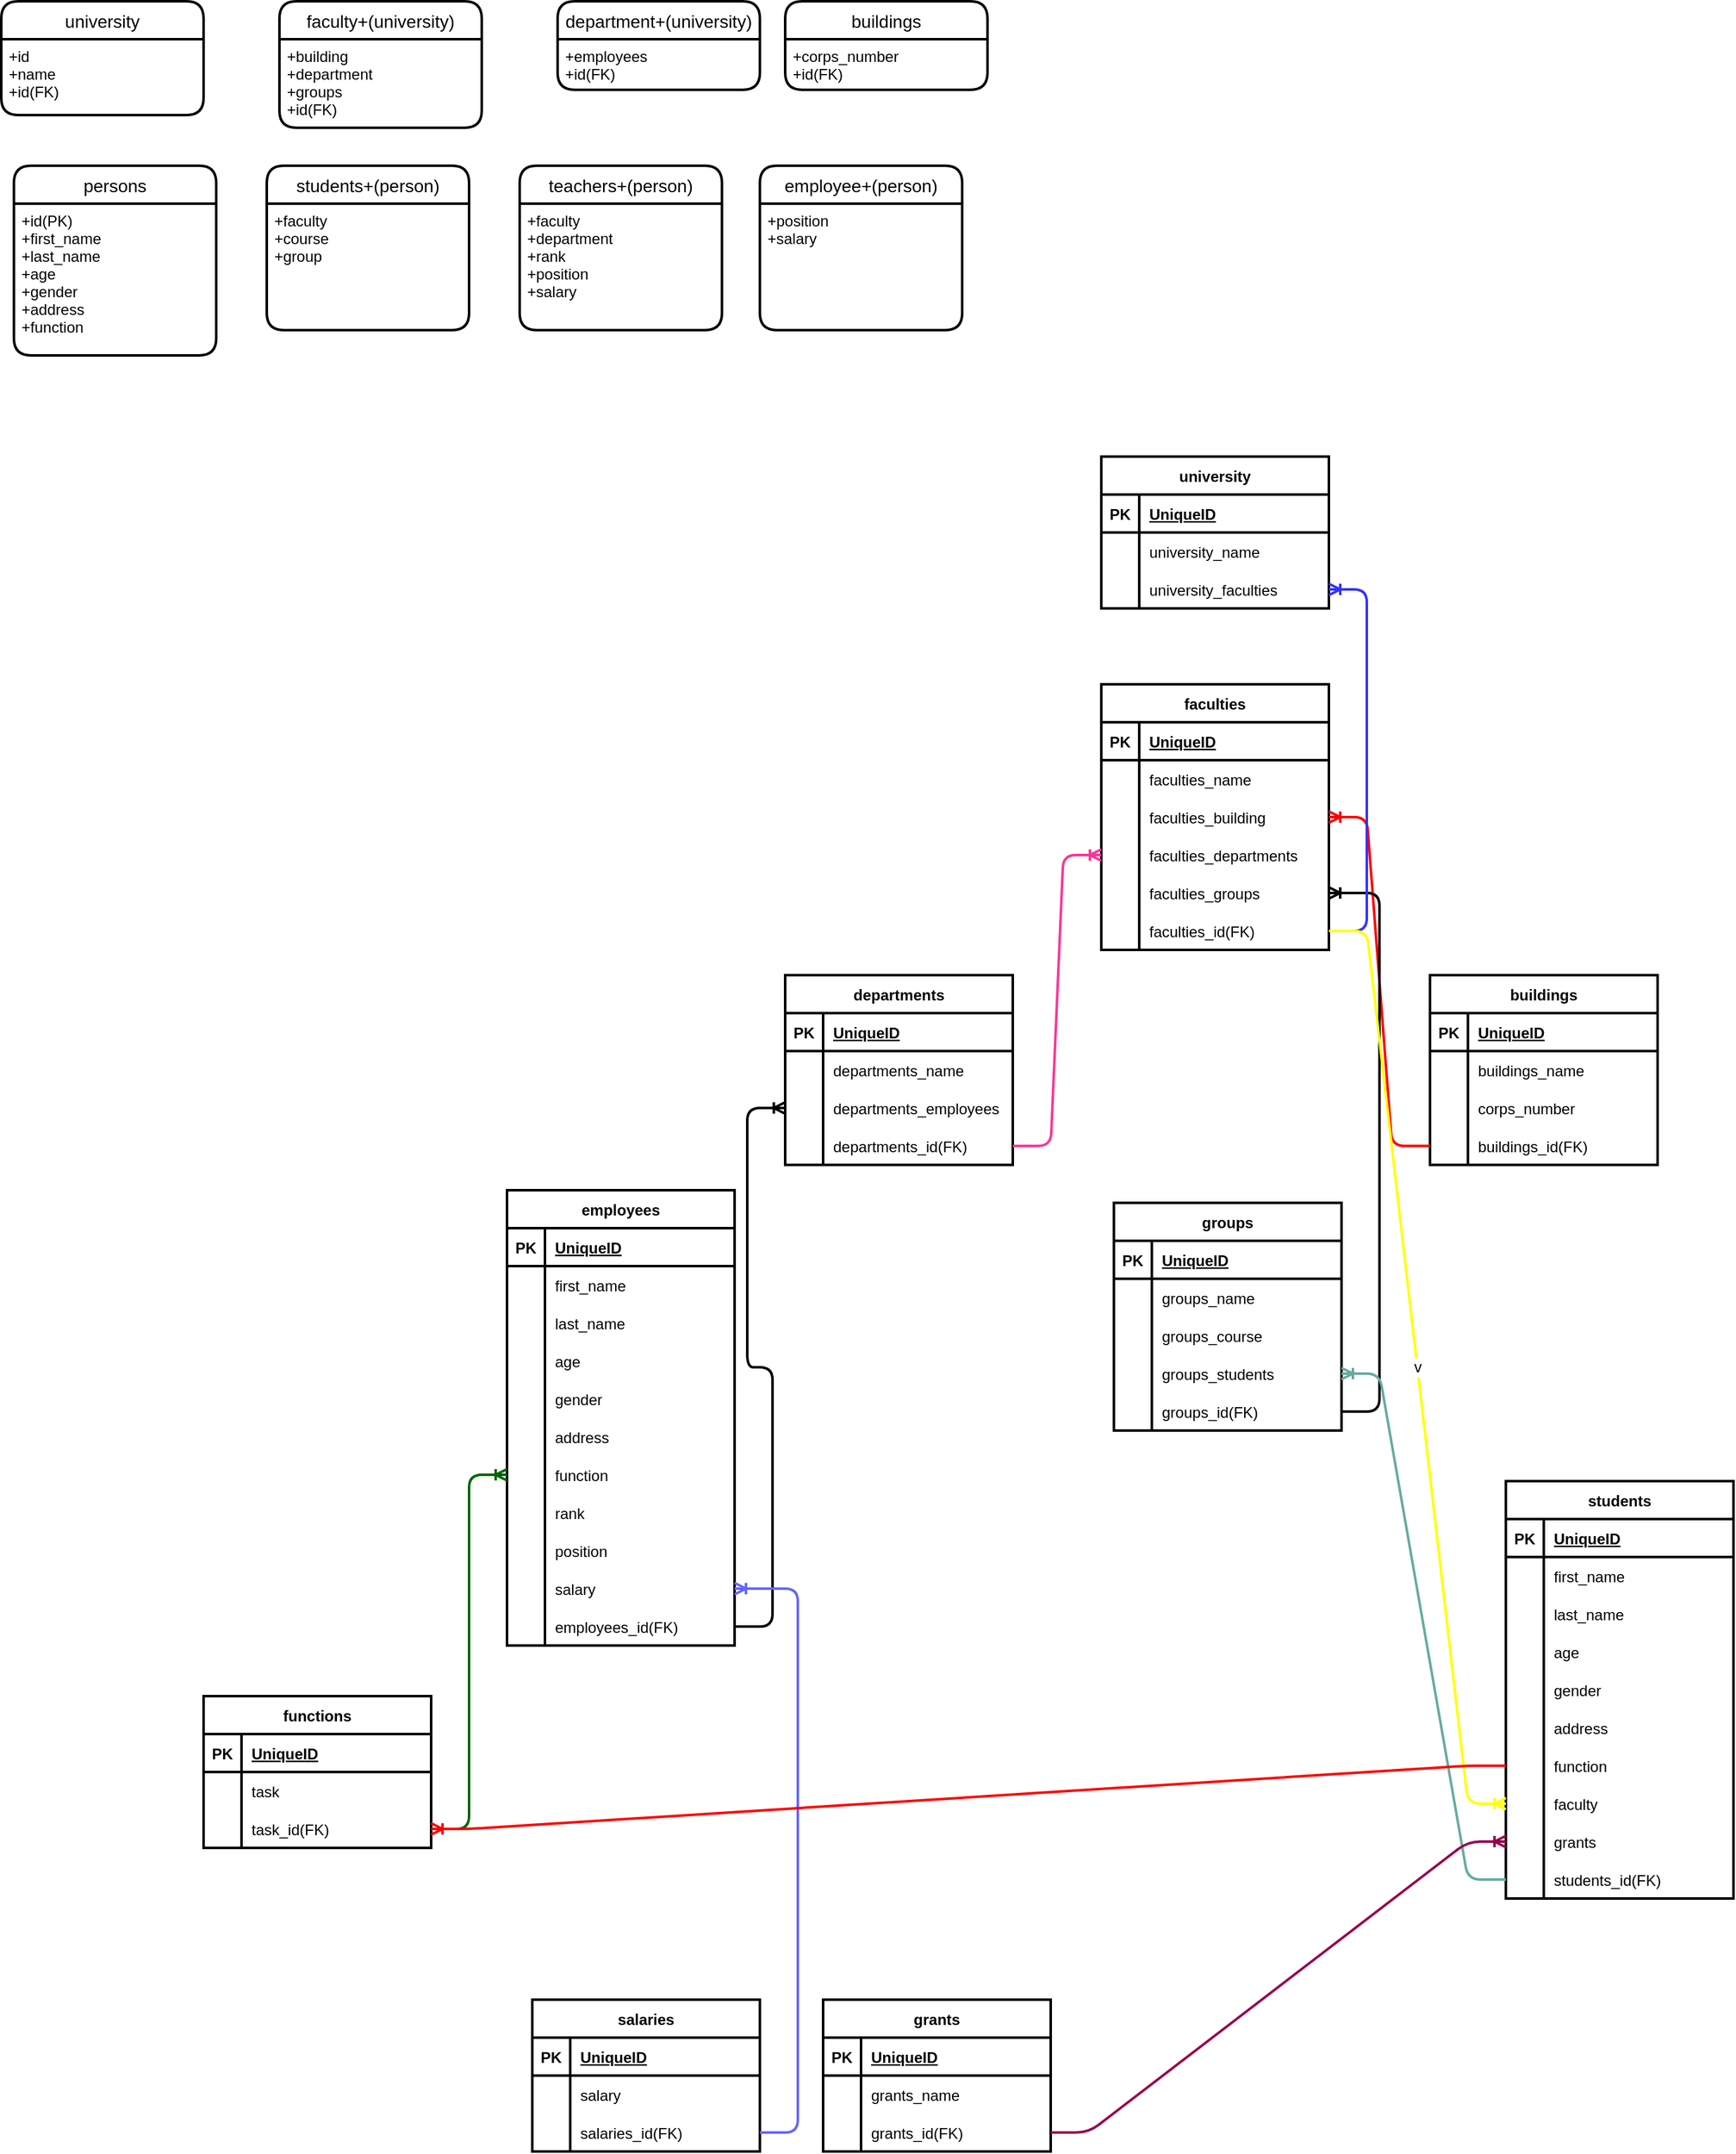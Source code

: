 <mxfile version="20.6.2" type="device"><diagram id="R2lEEEUBdFMjLlhIrx00" name="Page-1"><mxGraphModel dx="5688" dy="3144" grid="1" gridSize="10" guides="1" tooltips="1" connect="1" arrows="1" fold="1" page="1" pageScale="2" pageWidth="850" pageHeight="1100" math="0" shadow="0" extFonts="Permanent Marker^https://fonts.googleapis.com/css?family=Permanent+Marker"><root><mxCell id="0"/><mxCell id="1" parent="0"/><mxCell id="Jr-DgA8jrJa-WbAGUI0Z-11" value="persons" style="swimlane;childLayout=stackLayout;horizontal=1;startSize=30;horizontalStack=0;rounded=1;fontSize=14;fontStyle=0;strokeWidth=2;resizeParent=0;resizeLast=1;shadow=0;dashed=0;align=center;" vertex="1" parent="1"><mxGeometry x="50" y="150" width="160" height="150" as="geometry"/></mxCell><mxCell id="Jr-DgA8jrJa-WbAGUI0Z-12" value="+id(PK)&#10;+first_name&#10;+last_name&#10;+age&#10;+gender&#10;+address&#10;+function" style="align=left;strokeColor=none;fillColor=none;spacingLeft=4;fontSize=12;verticalAlign=top;resizable=0;rotatable=0;part=1;" vertex="1" parent="Jr-DgA8jrJa-WbAGUI0Z-11"><mxGeometry y="30" width="160" height="120" as="geometry"/></mxCell><mxCell id="Jr-DgA8jrJa-WbAGUI0Z-13" value="teachers+(person)" style="swimlane;childLayout=stackLayout;horizontal=1;startSize=30;horizontalStack=0;rounded=1;fontSize=14;fontStyle=0;strokeWidth=2;resizeParent=0;resizeLast=1;shadow=0;dashed=0;align=center;" vertex="1" parent="1"><mxGeometry x="450" y="150" width="160" height="130" as="geometry"/></mxCell><mxCell id="Jr-DgA8jrJa-WbAGUI0Z-14" value="+faculty&#10;+department&#10;+rank&#10;+position&#10;+salary" style="align=left;strokeColor=none;fillColor=none;spacingLeft=4;fontSize=12;verticalAlign=top;resizable=0;rotatable=0;part=1;" vertex="1" parent="Jr-DgA8jrJa-WbAGUI0Z-13"><mxGeometry y="30" width="160" height="100" as="geometry"/></mxCell><mxCell id="Jr-DgA8jrJa-WbAGUI0Z-15" value="students+(person)" style="swimlane;childLayout=stackLayout;horizontal=1;startSize=30;horizontalStack=0;rounded=1;fontSize=14;fontStyle=0;strokeWidth=2;resizeParent=0;resizeLast=1;shadow=0;dashed=0;align=center;" vertex="1" parent="1"><mxGeometry x="250" y="150" width="160" height="130" as="geometry"/></mxCell><mxCell id="Jr-DgA8jrJa-WbAGUI0Z-16" value="+faculty&#10;+course&#10;+group" style="align=left;strokeColor=none;fillColor=none;spacingLeft=4;fontSize=12;verticalAlign=top;resizable=0;rotatable=0;part=1;" vertex="1" parent="Jr-DgA8jrJa-WbAGUI0Z-15"><mxGeometry y="30" width="160" height="100" as="geometry"/></mxCell><mxCell id="Jr-DgA8jrJa-WbAGUI0Z-17" value="employee+(person)" style="swimlane;childLayout=stackLayout;horizontal=1;startSize=30;horizontalStack=0;rounded=1;fontSize=14;fontStyle=0;strokeWidth=2;resizeParent=0;resizeLast=1;shadow=0;dashed=0;align=center;" vertex="1" parent="1"><mxGeometry x="640" y="150" width="160" height="130" as="geometry"/></mxCell><mxCell id="Jr-DgA8jrJa-WbAGUI0Z-18" value="+position&#10;+salary&#10;" style="align=left;strokeColor=none;fillColor=none;spacingLeft=4;fontSize=12;verticalAlign=top;resizable=0;rotatable=0;part=1;" vertex="1" parent="Jr-DgA8jrJa-WbAGUI0Z-17"><mxGeometry y="30" width="160" height="100" as="geometry"/></mxCell><mxCell id="Jr-DgA8jrJa-WbAGUI0Z-23" value="university" style="swimlane;childLayout=stackLayout;horizontal=1;startSize=30;horizontalStack=0;rounded=1;fontSize=14;fontStyle=0;strokeWidth=2;resizeParent=0;resizeLast=1;shadow=0;dashed=0;align=center;" vertex="1" parent="1"><mxGeometry x="40" y="20" width="160" height="90" as="geometry"/></mxCell><mxCell id="Jr-DgA8jrJa-WbAGUI0Z-24" value="+id&#10;+name&#10;+id(FK)" style="align=left;strokeColor=none;fillColor=none;spacingLeft=4;fontSize=12;verticalAlign=top;resizable=0;rotatable=0;part=1;" vertex="1" parent="Jr-DgA8jrJa-WbAGUI0Z-23"><mxGeometry y="30" width="160" height="60" as="geometry"/></mxCell><mxCell id="Jr-DgA8jrJa-WbAGUI0Z-26" value="faculty+(university)" style="swimlane;childLayout=stackLayout;horizontal=1;startSize=30;horizontalStack=0;rounded=1;fontSize=14;fontStyle=0;strokeWidth=2;resizeParent=0;resizeLast=1;shadow=0;dashed=0;align=center;" vertex="1" parent="1"><mxGeometry x="260" y="20" width="160" height="100" as="geometry"/></mxCell><mxCell id="Jr-DgA8jrJa-WbAGUI0Z-27" value="+building&#10;+department&#10;+groups&#10;+id(FK)" style="align=left;strokeColor=none;fillColor=none;spacingLeft=4;fontSize=12;verticalAlign=top;resizable=0;rotatable=0;part=1;" vertex="1" parent="Jr-DgA8jrJa-WbAGUI0Z-26"><mxGeometry y="30" width="160" height="70" as="geometry"/></mxCell><mxCell id="Jr-DgA8jrJa-WbAGUI0Z-28" value="department+(university)" style="swimlane;childLayout=stackLayout;horizontal=1;startSize=30;horizontalStack=0;rounded=1;fontSize=14;fontStyle=0;strokeWidth=2;resizeParent=0;resizeLast=1;shadow=0;dashed=0;align=center;" vertex="1" parent="1"><mxGeometry x="480" y="20" width="160" height="70" as="geometry"/></mxCell><mxCell id="Jr-DgA8jrJa-WbAGUI0Z-29" value="+employees&#10;+id(FK)" style="align=left;strokeColor=none;fillColor=none;spacingLeft=4;fontSize=12;verticalAlign=top;resizable=0;rotatable=0;part=1;" vertex="1" parent="Jr-DgA8jrJa-WbAGUI0Z-28"><mxGeometry y="30" width="160" height="40" as="geometry"/></mxCell><mxCell id="Jr-DgA8jrJa-WbAGUI0Z-35" value="buildings" style="swimlane;childLayout=stackLayout;horizontal=1;startSize=30;horizontalStack=0;rounded=1;fontSize=14;fontStyle=0;strokeWidth=2;resizeParent=0;resizeLast=1;shadow=0;dashed=0;align=center;" vertex="1" parent="1"><mxGeometry x="660" y="20" width="160" height="70" as="geometry"/></mxCell><mxCell id="Jr-DgA8jrJa-WbAGUI0Z-36" value="+corps_number&#10;+id(FK)" style="align=left;strokeColor=none;fillColor=none;spacingLeft=4;fontSize=12;verticalAlign=top;resizable=0;rotatable=0;part=1;" vertex="1" parent="Jr-DgA8jrJa-WbAGUI0Z-35"><mxGeometry y="30" width="160" height="40" as="geometry"/></mxCell><mxCell id="Jr-DgA8jrJa-WbAGUI0Z-39" value="faculties" style="shape=table;startSize=30;container=1;collapsible=1;childLayout=tableLayout;fixedRows=1;rowLines=0;fontStyle=1;align=center;resizeLast=1;strokeWidth=2;" vertex="1" parent="1"><mxGeometry x="910" y="560" width="180" height="210" as="geometry"/></mxCell><mxCell id="Jr-DgA8jrJa-WbAGUI0Z-40" value="" style="shape=tableRow;horizontal=0;startSize=0;swimlaneHead=0;swimlaneBody=0;fillColor=none;collapsible=0;dropTarget=0;points=[[0,0.5],[1,0.5]];portConstraint=eastwest;top=0;left=0;right=0;bottom=1;strokeWidth=2;" vertex="1" parent="Jr-DgA8jrJa-WbAGUI0Z-39"><mxGeometry y="30" width="180" height="30" as="geometry"/></mxCell><mxCell id="Jr-DgA8jrJa-WbAGUI0Z-41" value="PK" style="shape=partialRectangle;connectable=0;fillColor=none;top=0;left=0;bottom=0;right=0;fontStyle=1;overflow=hidden;strokeWidth=2;" vertex="1" parent="Jr-DgA8jrJa-WbAGUI0Z-40"><mxGeometry width="30" height="30" as="geometry"><mxRectangle width="30" height="30" as="alternateBounds"/></mxGeometry></mxCell><mxCell id="Jr-DgA8jrJa-WbAGUI0Z-42" value="UniqueID" style="shape=partialRectangle;connectable=0;fillColor=none;top=0;left=0;bottom=0;right=0;align=left;spacingLeft=6;fontStyle=5;overflow=hidden;strokeWidth=2;" vertex="1" parent="Jr-DgA8jrJa-WbAGUI0Z-40"><mxGeometry x="30" width="150" height="30" as="geometry"><mxRectangle width="150" height="30" as="alternateBounds"/></mxGeometry></mxCell><mxCell id="Jr-DgA8jrJa-WbAGUI0Z-43" value="" style="shape=tableRow;horizontal=0;startSize=0;swimlaneHead=0;swimlaneBody=0;fillColor=none;collapsible=0;dropTarget=0;points=[[0,0.5],[1,0.5]];portConstraint=eastwest;top=0;left=0;right=0;bottom=0;strokeWidth=2;" vertex="1" parent="Jr-DgA8jrJa-WbAGUI0Z-39"><mxGeometry y="60" width="180" height="30" as="geometry"/></mxCell><mxCell id="Jr-DgA8jrJa-WbAGUI0Z-44" value="" style="shape=partialRectangle;connectable=0;fillColor=none;top=0;left=0;bottom=0;right=0;editable=1;overflow=hidden;strokeWidth=2;" vertex="1" parent="Jr-DgA8jrJa-WbAGUI0Z-43"><mxGeometry width="30" height="30" as="geometry"><mxRectangle width="30" height="30" as="alternateBounds"/></mxGeometry></mxCell><mxCell id="Jr-DgA8jrJa-WbAGUI0Z-45" value="faculties_name" style="shape=partialRectangle;connectable=0;fillColor=none;top=0;left=0;bottom=0;right=0;align=left;spacingLeft=6;overflow=hidden;strokeWidth=2;" vertex="1" parent="Jr-DgA8jrJa-WbAGUI0Z-43"><mxGeometry x="30" width="150" height="30" as="geometry"><mxRectangle width="150" height="30" as="alternateBounds"/></mxGeometry></mxCell><mxCell id="Jr-DgA8jrJa-WbAGUI0Z-46" value="" style="shape=tableRow;horizontal=0;startSize=0;swimlaneHead=0;swimlaneBody=0;fillColor=none;collapsible=0;dropTarget=0;points=[[0,0.5],[1,0.5]];portConstraint=eastwest;top=0;left=0;right=0;bottom=0;strokeWidth=2;" vertex="1" parent="Jr-DgA8jrJa-WbAGUI0Z-39"><mxGeometry y="90" width="180" height="30" as="geometry"/></mxCell><mxCell id="Jr-DgA8jrJa-WbAGUI0Z-47" value="" style="shape=partialRectangle;connectable=0;fillColor=none;top=0;left=0;bottom=0;right=0;editable=1;overflow=hidden;strokeWidth=2;" vertex="1" parent="Jr-DgA8jrJa-WbAGUI0Z-46"><mxGeometry width="30" height="30" as="geometry"><mxRectangle width="30" height="30" as="alternateBounds"/></mxGeometry></mxCell><mxCell id="Jr-DgA8jrJa-WbAGUI0Z-48" value="faculties_building" style="shape=partialRectangle;connectable=0;fillColor=none;top=0;left=0;bottom=0;right=0;align=left;spacingLeft=6;overflow=hidden;strokeWidth=2;" vertex="1" parent="Jr-DgA8jrJa-WbAGUI0Z-46"><mxGeometry x="30" width="150" height="30" as="geometry"><mxRectangle width="150" height="30" as="alternateBounds"/></mxGeometry></mxCell><mxCell id="Jr-DgA8jrJa-WbAGUI0Z-52" value="" style="shape=tableRow;horizontal=0;startSize=0;swimlaneHead=0;swimlaneBody=0;fillColor=none;collapsible=0;dropTarget=0;points=[[0,0.5],[1,0.5]];portConstraint=eastwest;top=0;left=0;right=0;bottom=0;strokeWidth=2;" vertex="1" parent="Jr-DgA8jrJa-WbAGUI0Z-39"><mxGeometry y="120" width="180" height="30" as="geometry"/></mxCell><mxCell id="Jr-DgA8jrJa-WbAGUI0Z-53" value="" style="shape=partialRectangle;connectable=0;fillColor=none;top=0;left=0;bottom=0;right=0;editable=1;overflow=hidden;strokeWidth=2;" vertex="1" parent="Jr-DgA8jrJa-WbAGUI0Z-52"><mxGeometry width="30" height="30" as="geometry"><mxRectangle width="30" height="30" as="alternateBounds"/></mxGeometry></mxCell><mxCell id="Jr-DgA8jrJa-WbAGUI0Z-54" value="faculties_departments" style="shape=partialRectangle;connectable=0;fillColor=none;top=0;left=0;bottom=0;right=0;align=left;spacingLeft=6;overflow=hidden;strokeWidth=2;" vertex="1" parent="Jr-DgA8jrJa-WbAGUI0Z-52"><mxGeometry x="30" width="150" height="30" as="geometry"><mxRectangle width="150" height="30" as="alternateBounds"/></mxGeometry></mxCell><mxCell id="Jr-DgA8jrJa-WbAGUI0Z-49" value="" style="shape=tableRow;horizontal=0;startSize=0;swimlaneHead=0;swimlaneBody=0;fillColor=none;collapsible=0;dropTarget=0;points=[[0,0.5],[1,0.5]];portConstraint=eastwest;top=0;left=0;right=0;bottom=0;strokeWidth=2;" vertex="1" parent="Jr-DgA8jrJa-WbAGUI0Z-39"><mxGeometry y="150" width="180" height="30" as="geometry"/></mxCell><mxCell id="Jr-DgA8jrJa-WbAGUI0Z-50" value="" style="shape=partialRectangle;connectable=0;fillColor=none;top=0;left=0;bottom=0;right=0;editable=1;overflow=hidden;strokeWidth=2;" vertex="1" parent="Jr-DgA8jrJa-WbAGUI0Z-49"><mxGeometry width="30" height="30" as="geometry"><mxRectangle width="30" height="30" as="alternateBounds"/></mxGeometry></mxCell><mxCell id="Jr-DgA8jrJa-WbAGUI0Z-51" value="faculties_groups" style="shape=partialRectangle;connectable=0;fillColor=none;top=0;left=0;bottom=0;right=0;align=left;spacingLeft=6;overflow=hidden;strokeWidth=2;" vertex="1" parent="Jr-DgA8jrJa-WbAGUI0Z-49"><mxGeometry x="30" width="150" height="30" as="geometry"><mxRectangle width="150" height="30" as="alternateBounds"/></mxGeometry></mxCell><mxCell id="Jr-DgA8jrJa-WbAGUI0Z-90" value="" style="shape=tableRow;horizontal=0;startSize=0;swimlaneHead=0;swimlaneBody=0;fillColor=none;collapsible=0;dropTarget=0;points=[[0,0.5],[1,0.5]];portConstraint=eastwest;top=0;left=0;right=0;bottom=0;strokeWidth=2;" vertex="1" parent="Jr-DgA8jrJa-WbAGUI0Z-39"><mxGeometry y="180" width="180" height="30" as="geometry"/></mxCell><mxCell id="Jr-DgA8jrJa-WbAGUI0Z-91" value="" style="shape=partialRectangle;connectable=0;fillColor=none;top=0;left=0;bottom=0;right=0;editable=1;overflow=hidden;strokeWidth=2;" vertex="1" parent="Jr-DgA8jrJa-WbAGUI0Z-90"><mxGeometry width="30" height="30" as="geometry"><mxRectangle width="30" height="30" as="alternateBounds"/></mxGeometry></mxCell><mxCell id="Jr-DgA8jrJa-WbAGUI0Z-92" value="faculties_id(FK)" style="shape=partialRectangle;connectable=0;fillColor=none;top=0;left=0;bottom=0;right=0;align=left;spacingLeft=6;overflow=hidden;strokeWidth=2;" vertex="1" parent="Jr-DgA8jrJa-WbAGUI0Z-90"><mxGeometry x="30" width="150" height="30" as="geometry"><mxRectangle width="150" height="30" as="alternateBounds"/></mxGeometry></mxCell><mxCell id="Jr-DgA8jrJa-WbAGUI0Z-58" value="departments" style="shape=table;startSize=30;container=1;collapsible=1;childLayout=tableLayout;fixedRows=1;rowLines=0;fontStyle=1;align=center;resizeLast=1;strokeWidth=2;" vertex="1" parent="1"><mxGeometry x="660" y="790" width="180" height="150" as="geometry"/></mxCell><mxCell id="Jr-DgA8jrJa-WbAGUI0Z-59" value="" style="shape=tableRow;horizontal=0;startSize=0;swimlaneHead=0;swimlaneBody=0;fillColor=none;collapsible=0;dropTarget=0;points=[[0,0.5],[1,0.5]];portConstraint=eastwest;top=0;left=0;right=0;bottom=1;strokeWidth=2;" vertex="1" parent="Jr-DgA8jrJa-WbAGUI0Z-58"><mxGeometry y="30" width="180" height="30" as="geometry"/></mxCell><mxCell id="Jr-DgA8jrJa-WbAGUI0Z-60" value="PK" style="shape=partialRectangle;connectable=0;fillColor=none;top=0;left=0;bottom=0;right=0;fontStyle=1;overflow=hidden;strokeWidth=2;" vertex="1" parent="Jr-DgA8jrJa-WbAGUI0Z-59"><mxGeometry width="30" height="30" as="geometry"><mxRectangle width="30" height="30" as="alternateBounds"/></mxGeometry></mxCell><mxCell id="Jr-DgA8jrJa-WbAGUI0Z-61" value="UniqueID" style="shape=partialRectangle;connectable=0;fillColor=none;top=0;left=0;bottom=0;right=0;align=left;spacingLeft=6;fontStyle=5;overflow=hidden;strokeWidth=2;" vertex="1" parent="Jr-DgA8jrJa-WbAGUI0Z-59"><mxGeometry x="30" width="150" height="30" as="geometry"><mxRectangle width="150" height="30" as="alternateBounds"/></mxGeometry></mxCell><mxCell id="Jr-DgA8jrJa-WbAGUI0Z-62" value="" style="shape=tableRow;horizontal=0;startSize=0;swimlaneHead=0;swimlaneBody=0;fillColor=none;collapsible=0;dropTarget=0;points=[[0,0.5],[1,0.5]];portConstraint=eastwest;top=0;left=0;right=0;bottom=0;strokeWidth=2;" vertex="1" parent="Jr-DgA8jrJa-WbAGUI0Z-58"><mxGeometry y="60" width="180" height="30" as="geometry"/></mxCell><mxCell id="Jr-DgA8jrJa-WbAGUI0Z-63" value="" style="shape=partialRectangle;connectable=0;fillColor=none;top=0;left=0;bottom=0;right=0;editable=1;overflow=hidden;strokeWidth=2;" vertex="1" parent="Jr-DgA8jrJa-WbAGUI0Z-62"><mxGeometry width="30" height="30" as="geometry"><mxRectangle width="30" height="30" as="alternateBounds"/></mxGeometry></mxCell><mxCell id="Jr-DgA8jrJa-WbAGUI0Z-64" value="departments_name" style="shape=partialRectangle;connectable=0;fillColor=none;top=0;left=0;bottom=0;right=0;align=left;spacingLeft=6;overflow=hidden;strokeWidth=2;" vertex="1" parent="Jr-DgA8jrJa-WbAGUI0Z-62"><mxGeometry x="30" width="150" height="30" as="geometry"><mxRectangle width="150" height="30" as="alternateBounds"/></mxGeometry></mxCell><mxCell id="Jr-DgA8jrJa-WbAGUI0Z-65" value="" style="shape=tableRow;horizontal=0;startSize=0;swimlaneHead=0;swimlaneBody=0;fillColor=none;collapsible=0;dropTarget=0;points=[[0,0.5],[1,0.5]];portConstraint=eastwest;top=0;left=0;right=0;bottom=0;strokeWidth=2;" vertex="1" parent="Jr-DgA8jrJa-WbAGUI0Z-58"><mxGeometry y="90" width="180" height="30" as="geometry"/></mxCell><mxCell id="Jr-DgA8jrJa-WbAGUI0Z-66" value="" style="shape=partialRectangle;connectable=0;fillColor=none;top=0;left=0;bottom=0;right=0;editable=1;overflow=hidden;strokeWidth=2;" vertex="1" parent="Jr-DgA8jrJa-WbAGUI0Z-65"><mxGeometry width="30" height="30" as="geometry"><mxRectangle width="30" height="30" as="alternateBounds"/></mxGeometry></mxCell><mxCell id="Jr-DgA8jrJa-WbAGUI0Z-67" value="departments_employees" style="shape=partialRectangle;connectable=0;fillColor=none;top=0;left=0;bottom=0;right=0;align=left;spacingLeft=6;overflow=hidden;strokeWidth=2;" vertex="1" parent="Jr-DgA8jrJa-WbAGUI0Z-65"><mxGeometry x="30" width="150" height="30" as="geometry"><mxRectangle width="150" height="30" as="alternateBounds"/></mxGeometry></mxCell><mxCell id="Jr-DgA8jrJa-WbAGUI0Z-74" value="" style="shape=tableRow;horizontal=0;startSize=0;swimlaneHead=0;swimlaneBody=0;fillColor=none;collapsible=0;dropTarget=0;points=[[0,0.5],[1,0.5]];portConstraint=eastwest;top=0;left=0;right=0;bottom=0;strokeWidth=2;" vertex="1" parent="Jr-DgA8jrJa-WbAGUI0Z-58"><mxGeometry y="120" width="180" height="30" as="geometry"/></mxCell><mxCell id="Jr-DgA8jrJa-WbAGUI0Z-75" value="" style="shape=partialRectangle;connectable=0;fillColor=none;top=0;left=0;bottom=0;right=0;editable=1;overflow=hidden;strokeWidth=2;" vertex="1" parent="Jr-DgA8jrJa-WbAGUI0Z-74"><mxGeometry width="30" height="30" as="geometry"><mxRectangle width="30" height="30" as="alternateBounds"/></mxGeometry></mxCell><mxCell id="Jr-DgA8jrJa-WbAGUI0Z-76" value="departments_id(FK)" style="shape=partialRectangle;connectable=0;fillColor=none;top=0;left=0;bottom=0;right=0;align=left;spacingLeft=6;overflow=hidden;strokeWidth=2;" vertex="1" parent="Jr-DgA8jrJa-WbAGUI0Z-74"><mxGeometry x="30" width="150" height="30" as="geometry"><mxRectangle width="150" height="30" as="alternateBounds"/></mxGeometry></mxCell><mxCell id="Jr-DgA8jrJa-WbAGUI0Z-77" value="buildings" style="shape=table;startSize=30;container=1;collapsible=1;childLayout=tableLayout;fixedRows=1;rowLines=0;fontStyle=1;align=center;resizeLast=1;strokeWidth=2;" vertex="1" parent="1"><mxGeometry x="1170" y="790" width="180" height="150" as="geometry"/></mxCell><mxCell id="Jr-DgA8jrJa-WbAGUI0Z-78" value="" style="shape=tableRow;horizontal=0;startSize=0;swimlaneHead=0;swimlaneBody=0;fillColor=none;collapsible=0;dropTarget=0;points=[[0,0.5],[1,0.5]];portConstraint=eastwest;top=0;left=0;right=0;bottom=1;strokeWidth=2;" vertex="1" parent="Jr-DgA8jrJa-WbAGUI0Z-77"><mxGeometry y="30" width="180" height="30" as="geometry"/></mxCell><mxCell id="Jr-DgA8jrJa-WbAGUI0Z-79" value="PK" style="shape=partialRectangle;connectable=0;fillColor=none;top=0;left=0;bottom=0;right=0;fontStyle=1;overflow=hidden;strokeWidth=2;" vertex="1" parent="Jr-DgA8jrJa-WbAGUI0Z-78"><mxGeometry width="30" height="30" as="geometry"><mxRectangle width="30" height="30" as="alternateBounds"/></mxGeometry></mxCell><mxCell id="Jr-DgA8jrJa-WbAGUI0Z-80" value="UniqueID" style="shape=partialRectangle;connectable=0;fillColor=none;top=0;left=0;bottom=0;right=0;align=left;spacingLeft=6;fontStyle=5;overflow=hidden;strokeWidth=2;" vertex="1" parent="Jr-DgA8jrJa-WbAGUI0Z-78"><mxGeometry x="30" width="150" height="30" as="geometry"><mxRectangle width="150" height="30" as="alternateBounds"/></mxGeometry></mxCell><mxCell id="Jr-DgA8jrJa-WbAGUI0Z-81" value="" style="shape=tableRow;horizontal=0;startSize=0;swimlaneHead=0;swimlaneBody=0;fillColor=none;collapsible=0;dropTarget=0;points=[[0,0.5],[1,0.5]];portConstraint=eastwest;top=0;left=0;right=0;bottom=0;strokeWidth=2;" vertex="1" parent="Jr-DgA8jrJa-WbAGUI0Z-77"><mxGeometry y="60" width="180" height="30" as="geometry"/></mxCell><mxCell id="Jr-DgA8jrJa-WbAGUI0Z-82" value="" style="shape=partialRectangle;connectable=0;fillColor=none;top=0;left=0;bottom=0;right=0;editable=1;overflow=hidden;strokeWidth=2;" vertex="1" parent="Jr-DgA8jrJa-WbAGUI0Z-81"><mxGeometry width="30" height="30" as="geometry"><mxRectangle width="30" height="30" as="alternateBounds"/></mxGeometry></mxCell><mxCell id="Jr-DgA8jrJa-WbAGUI0Z-83" value="buildings_name" style="shape=partialRectangle;connectable=0;fillColor=none;top=0;left=0;bottom=0;right=0;align=left;spacingLeft=6;overflow=hidden;strokeWidth=2;" vertex="1" parent="Jr-DgA8jrJa-WbAGUI0Z-81"><mxGeometry x="30" width="150" height="30" as="geometry"><mxRectangle width="150" height="30" as="alternateBounds"/></mxGeometry></mxCell><mxCell id="Jr-DgA8jrJa-WbAGUI0Z-84" value="" style="shape=tableRow;horizontal=0;startSize=0;swimlaneHead=0;swimlaneBody=0;fillColor=none;collapsible=0;dropTarget=0;points=[[0,0.5],[1,0.5]];portConstraint=eastwest;top=0;left=0;right=0;bottom=0;strokeWidth=2;" vertex="1" parent="Jr-DgA8jrJa-WbAGUI0Z-77"><mxGeometry y="90" width="180" height="30" as="geometry"/></mxCell><mxCell id="Jr-DgA8jrJa-WbAGUI0Z-85" value="" style="shape=partialRectangle;connectable=0;fillColor=none;top=0;left=0;bottom=0;right=0;editable=1;overflow=hidden;strokeWidth=2;" vertex="1" parent="Jr-DgA8jrJa-WbAGUI0Z-84"><mxGeometry width="30" height="30" as="geometry"><mxRectangle width="30" height="30" as="alternateBounds"/></mxGeometry></mxCell><mxCell id="Jr-DgA8jrJa-WbAGUI0Z-86" value="corps_number" style="shape=partialRectangle;connectable=0;fillColor=none;top=0;left=0;bottom=0;right=0;align=left;spacingLeft=6;overflow=hidden;strokeWidth=2;" vertex="1" parent="Jr-DgA8jrJa-WbAGUI0Z-84"><mxGeometry x="30" width="150" height="30" as="geometry"><mxRectangle width="150" height="30" as="alternateBounds"/></mxGeometry></mxCell><mxCell id="Jr-DgA8jrJa-WbAGUI0Z-87" value="" style="shape=tableRow;horizontal=0;startSize=0;swimlaneHead=0;swimlaneBody=0;fillColor=none;collapsible=0;dropTarget=0;points=[[0,0.5],[1,0.5]];portConstraint=eastwest;top=0;left=0;right=0;bottom=0;strokeWidth=2;" vertex="1" parent="Jr-DgA8jrJa-WbAGUI0Z-77"><mxGeometry y="120" width="180" height="30" as="geometry"/></mxCell><mxCell id="Jr-DgA8jrJa-WbAGUI0Z-88" value="" style="shape=partialRectangle;connectable=0;fillColor=none;top=0;left=0;bottom=0;right=0;editable=1;overflow=hidden;strokeWidth=2;" vertex="1" parent="Jr-DgA8jrJa-WbAGUI0Z-87"><mxGeometry width="30" height="30" as="geometry"><mxRectangle width="30" height="30" as="alternateBounds"/></mxGeometry></mxCell><mxCell id="Jr-DgA8jrJa-WbAGUI0Z-89" value="buildings_id(FK)" style="shape=partialRectangle;connectable=0;fillColor=none;top=0;left=0;bottom=0;right=0;align=left;spacingLeft=6;overflow=hidden;strokeWidth=2;" vertex="1" parent="Jr-DgA8jrJa-WbAGUI0Z-87"><mxGeometry x="30" width="150" height="30" as="geometry"><mxRectangle width="150" height="30" as="alternateBounds"/></mxGeometry></mxCell><mxCell id="Jr-DgA8jrJa-WbAGUI0Z-93" value="" style="edgeStyle=entityRelationEdgeStyle;fontSize=12;html=1;endArrow=ERoneToMany;rounded=1;strokeColor=#FF3399;strokeWidth=2;" edge="1" parent="1" source="Jr-DgA8jrJa-WbAGUI0Z-74" target="Jr-DgA8jrJa-WbAGUI0Z-52"><mxGeometry width="100" height="100" relative="1" as="geometry"><mxPoint x="840" y="930" as="sourcePoint"/><mxPoint x="940" y="830" as="targetPoint"/></mxGeometry></mxCell><mxCell id="Jr-DgA8jrJa-WbAGUI0Z-94" value="" style="edgeStyle=entityRelationEdgeStyle;fontSize=12;html=1;endArrow=ERoneToMany;rounded=1;strokeColor=#FF0000;jumpStyle=none;jumpSize=6;strokeWidth=2;" edge="1" parent="1" source="Jr-DgA8jrJa-WbAGUI0Z-87" target="Jr-DgA8jrJa-WbAGUI0Z-46"><mxGeometry width="100" height="100" relative="1" as="geometry"><mxPoint x="1020" y="880" as="sourcePoint"/><mxPoint x="1120" y="780" as="targetPoint"/></mxGeometry></mxCell><mxCell id="Jr-DgA8jrJa-WbAGUI0Z-95" value="groups" style="shape=table;startSize=30;container=1;collapsible=1;childLayout=tableLayout;fixedRows=1;rowLines=0;fontStyle=1;align=center;resizeLast=1;strokeWidth=2;" vertex="1" parent="1"><mxGeometry x="920" y="970" width="180" height="180" as="geometry"/></mxCell><mxCell id="Jr-DgA8jrJa-WbAGUI0Z-96" value="" style="shape=tableRow;horizontal=0;startSize=0;swimlaneHead=0;swimlaneBody=0;fillColor=none;collapsible=0;dropTarget=0;points=[[0,0.5],[1,0.5]];portConstraint=eastwest;top=0;left=0;right=0;bottom=1;strokeWidth=2;" vertex="1" parent="Jr-DgA8jrJa-WbAGUI0Z-95"><mxGeometry y="30" width="180" height="30" as="geometry"/></mxCell><mxCell id="Jr-DgA8jrJa-WbAGUI0Z-97" value="PK" style="shape=partialRectangle;connectable=0;fillColor=none;top=0;left=0;bottom=0;right=0;fontStyle=1;overflow=hidden;strokeWidth=2;" vertex="1" parent="Jr-DgA8jrJa-WbAGUI0Z-96"><mxGeometry width="30" height="30" as="geometry"><mxRectangle width="30" height="30" as="alternateBounds"/></mxGeometry></mxCell><mxCell id="Jr-DgA8jrJa-WbAGUI0Z-98" value="UniqueID" style="shape=partialRectangle;connectable=0;fillColor=none;top=0;left=0;bottom=0;right=0;align=left;spacingLeft=6;fontStyle=5;overflow=hidden;strokeWidth=2;" vertex="1" parent="Jr-DgA8jrJa-WbAGUI0Z-96"><mxGeometry x="30" width="150" height="30" as="geometry"><mxRectangle width="150" height="30" as="alternateBounds"/></mxGeometry></mxCell><mxCell id="Jr-DgA8jrJa-WbAGUI0Z-99" value="" style="shape=tableRow;horizontal=0;startSize=0;swimlaneHead=0;swimlaneBody=0;fillColor=none;collapsible=0;dropTarget=0;points=[[0,0.5],[1,0.5]];portConstraint=eastwest;top=0;left=0;right=0;bottom=0;strokeWidth=2;" vertex="1" parent="Jr-DgA8jrJa-WbAGUI0Z-95"><mxGeometry y="60" width="180" height="30" as="geometry"/></mxCell><mxCell id="Jr-DgA8jrJa-WbAGUI0Z-100" value="" style="shape=partialRectangle;connectable=0;fillColor=none;top=0;left=0;bottom=0;right=0;editable=1;overflow=hidden;strokeWidth=2;" vertex="1" parent="Jr-DgA8jrJa-WbAGUI0Z-99"><mxGeometry width="30" height="30" as="geometry"><mxRectangle width="30" height="30" as="alternateBounds"/></mxGeometry></mxCell><mxCell id="Jr-DgA8jrJa-WbAGUI0Z-101" value="groups_name" style="shape=partialRectangle;connectable=0;fillColor=none;top=0;left=0;bottom=0;right=0;align=left;spacingLeft=6;overflow=hidden;strokeWidth=2;" vertex="1" parent="Jr-DgA8jrJa-WbAGUI0Z-99"><mxGeometry x="30" width="150" height="30" as="geometry"><mxRectangle width="150" height="30" as="alternateBounds"/></mxGeometry></mxCell><mxCell id="Jr-DgA8jrJa-WbAGUI0Z-102" value="" style="shape=tableRow;horizontal=0;startSize=0;swimlaneHead=0;swimlaneBody=0;fillColor=none;collapsible=0;dropTarget=0;points=[[0,0.5],[1,0.5]];portConstraint=eastwest;top=0;left=0;right=0;bottom=0;strokeWidth=2;" vertex="1" parent="Jr-DgA8jrJa-WbAGUI0Z-95"><mxGeometry y="90" width="180" height="30" as="geometry"/></mxCell><mxCell id="Jr-DgA8jrJa-WbAGUI0Z-103" value="" style="shape=partialRectangle;connectable=0;fillColor=none;top=0;left=0;bottom=0;right=0;editable=1;overflow=hidden;strokeWidth=2;" vertex="1" parent="Jr-DgA8jrJa-WbAGUI0Z-102"><mxGeometry width="30" height="30" as="geometry"><mxRectangle width="30" height="30" as="alternateBounds"/></mxGeometry></mxCell><mxCell id="Jr-DgA8jrJa-WbAGUI0Z-104" value="groups_course" style="shape=partialRectangle;connectable=0;fillColor=none;top=0;left=0;bottom=0;right=0;align=left;spacingLeft=6;overflow=hidden;strokeWidth=2;" vertex="1" parent="Jr-DgA8jrJa-WbAGUI0Z-102"><mxGeometry x="30" width="150" height="30" as="geometry"><mxRectangle width="150" height="30" as="alternateBounds"/></mxGeometry></mxCell><mxCell id="Jr-DgA8jrJa-WbAGUI0Z-124" value="" style="shape=tableRow;horizontal=0;startSize=0;swimlaneHead=0;swimlaneBody=0;fillColor=none;collapsible=0;dropTarget=0;points=[[0,0.5],[1,0.5]];portConstraint=eastwest;top=0;left=0;right=0;bottom=0;strokeWidth=2;" vertex="1" parent="Jr-DgA8jrJa-WbAGUI0Z-95"><mxGeometry y="120" width="180" height="30" as="geometry"/></mxCell><mxCell id="Jr-DgA8jrJa-WbAGUI0Z-125" value="" style="shape=partialRectangle;connectable=0;fillColor=none;top=0;left=0;bottom=0;right=0;editable=1;overflow=hidden;strokeWidth=2;" vertex="1" parent="Jr-DgA8jrJa-WbAGUI0Z-124"><mxGeometry width="30" height="30" as="geometry"><mxRectangle width="30" height="30" as="alternateBounds"/></mxGeometry></mxCell><mxCell id="Jr-DgA8jrJa-WbAGUI0Z-126" value="groups_students" style="shape=partialRectangle;connectable=0;fillColor=none;top=0;left=0;bottom=0;right=0;align=left;spacingLeft=6;overflow=hidden;strokeWidth=2;" vertex="1" parent="Jr-DgA8jrJa-WbAGUI0Z-124"><mxGeometry x="30" width="150" height="30" as="geometry"><mxRectangle width="150" height="30" as="alternateBounds"/></mxGeometry></mxCell><mxCell id="Jr-DgA8jrJa-WbAGUI0Z-105" value="" style="shape=tableRow;horizontal=0;startSize=0;swimlaneHead=0;swimlaneBody=0;fillColor=none;collapsible=0;dropTarget=0;points=[[0,0.5],[1,0.5]];portConstraint=eastwest;top=0;left=0;right=0;bottom=0;strokeWidth=2;" vertex="1" parent="Jr-DgA8jrJa-WbAGUI0Z-95"><mxGeometry y="150" width="180" height="30" as="geometry"/></mxCell><mxCell id="Jr-DgA8jrJa-WbAGUI0Z-106" value="" style="shape=partialRectangle;connectable=0;fillColor=none;top=0;left=0;bottom=0;right=0;editable=1;overflow=hidden;strokeWidth=2;" vertex="1" parent="Jr-DgA8jrJa-WbAGUI0Z-105"><mxGeometry width="30" height="30" as="geometry"><mxRectangle width="30" height="30" as="alternateBounds"/></mxGeometry></mxCell><mxCell id="Jr-DgA8jrJa-WbAGUI0Z-107" value="groups_id(FK)" style="shape=partialRectangle;connectable=0;fillColor=none;top=0;left=0;bottom=0;right=0;align=left;spacingLeft=6;overflow=hidden;strokeWidth=2;" vertex="1" parent="Jr-DgA8jrJa-WbAGUI0Z-105"><mxGeometry x="30" width="150" height="30" as="geometry"><mxRectangle width="150" height="30" as="alternateBounds"/></mxGeometry></mxCell><mxCell id="Jr-DgA8jrJa-WbAGUI0Z-108" value="" style="edgeStyle=entityRelationEdgeStyle;fontSize=12;html=1;endArrow=ERoneToMany;rounded=1;strokeWidth=2;" edge="1" parent="1" source="Jr-DgA8jrJa-WbAGUI0Z-105" target="Jr-DgA8jrJa-WbAGUI0Z-49"><mxGeometry width="100" height="100" relative="1" as="geometry"><mxPoint x="1010" y="940" as="sourcePoint"/><mxPoint x="1110" y="840" as="targetPoint"/></mxGeometry></mxCell><mxCell id="Jr-DgA8jrJa-WbAGUI0Z-109" value="university" style="shape=table;startSize=30;container=1;collapsible=1;childLayout=tableLayout;fixedRows=1;rowLines=0;fontStyle=1;align=center;resizeLast=1;strokeWidth=2;" vertex="1" parent="1"><mxGeometry x="910" y="380" width="180" height="120" as="geometry"/></mxCell><mxCell id="Jr-DgA8jrJa-WbAGUI0Z-110" value="" style="shape=tableRow;horizontal=0;startSize=0;swimlaneHead=0;swimlaneBody=0;fillColor=none;collapsible=0;dropTarget=0;points=[[0,0.5],[1,0.5]];portConstraint=eastwest;top=0;left=0;right=0;bottom=1;strokeWidth=2;" vertex="1" parent="Jr-DgA8jrJa-WbAGUI0Z-109"><mxGeometry y="30" width="180" height="30" as="geometry"/></mxCell><mxCell id="Jr-DgA8jrJa-WbAGUI0Z-111" value="PK" style="shape=partialRectangle;connectable=0;fillColor=none;top=0;left=0;bottom=0;right=0;fontStyle=1;overflow=hidden;strokeWidth=2;" vertex="1" parent="Jr-DgA8jrJa-WbAGUI0Z-110"><mxGeometry width="30" height="30" as="geometry"><mxRectangle width="30" height="30" as="alternateBounds"/></mxGeometry></mxCell><mxCell id="Jr-DgA8jrJa-WbAGUI0Z-112" value="UniqueID" style="shape=partialRectangle;connectable=0;fillColor=none;top=0;left=0;bottom=0;right=0;align=left;spacingLeft=6;fontStyle=5;overflow=hidden;strokeWidth=2;" vertex="1" parent="Jr-DgA8jrJa-WbAGUI0Z-110"><mxGeometry x="30" width="150" height="30" as="geometry"><mxRectangle width="150" height="30" as="alternateBounds"/></mxGeometry></mxCell><mxCell id="Jr-DgA8jrJa-WbAGUI0Z-113" value="" style="shape=tableRow;horizontal=0;startSize=0;swimlaneHead=0;swimlaneBody=0;fillColor=none;collapsible=0;dropTarget=0;points=[[0,0.5],[1,0.5]];portConstraint=eastwest;top=0;left=0;right=0;bottom=0;strokeWidth=2;" vertex="1" parent="Jr-DgA8jrJa-WbAGUI0Z-109"><mxGeometry y="60" width="180" height="30" as="geometry"/></mxCell><mxCell id="Jr-DgA8jrJa-WbAGUI0Z-114" value="" style="shape=partialRectangle;connectable=0;fillColor=none;top=0;left=0;bottom=0;right=0;editable=1;overflow=hidden;strokeWidth=2;" vertex="1" parent="Jr-DgA8jrJa-WbAGUI0Z-113"><mxGeometry width="30" height="30" as="geometry"><mxRectangle width="30" height="30" as="alternateBounds"/></mxGeometry></mxCell><mxCell id="Jr-DgA8jrJa-WbAGUI0Z-115" value="university_name" style="shape=partialRectangle;connectable=0;fillColor=none;top=0;left=0;bottom=0;right=0;align=left;spacingLeft=6;overflow=hidden;strokeWidth=2;" vertex="1" parent="Jr-DgA8jrJa-WbAGUI0Z-113"><mxGeometry x="30" width="150" height="30" as="geometry"><mxRectangle width="150" height="30" as="alternateBounds"/></mxGeometry></mxCell><mxCell id="Jr-DgA8jrJa-WbAGUI0Z-116" value="" style="shape=tableRow;horizontal=0;startSize=0;swimlaneHead=0;swimlaneBody=0;fillColor=none;collapsible=0;dropTarget=0;points=[[0,0.5],[1,0.5]];portConstraint=eastwest;top=0;left=0;right=0;bottom=0;strokeWidth=2;" vertex="1" parent="Jr-DgA8jrJa-WbAGUI0Z-109"><mxGeometry y="90" width="180" height="30" as="geometry"/></mxCell><mxCell id="Jr-DgA8jrJa-WbAGUI0Z-117" value="" style="shape=partialRectangle;connectable=0;fillColor=none;top=0;left=0;bottom=0;right=0;editable=1;overflow=hidden;strokeWidth=2;" vertex="1" parent="Jr-DgA8jrJa-WbAGUI0Z-116"><mxGeometry width="30" height="30" as="geometry"><mxRectangle width="30" height="30" as="alternateBounds"/></mxGeometry></mxCell><mxCell id="Jr-DgA8jrJa-WbAGUI0Z-118" value="university_faculties" style="shape=partialRectangle;connectable=0;fillColor=none;top=0;left=0;bottom=0;right=0;align=left;spacingLeft=6;overflow=hidden;strokeWidth=2;" vertex="1" parent="Jr-DgA8jrJa-WbAGUI0Z-116"><mxGeometry x="30" width="150" height="30" as="geometry"><mxRectangle width="150" height="30" as="alternateBounds"/></mxGeometry></mxCell><mxCell id="Jr-DgA8jrJa-WbAGUI0Z-122" value="" style="edgeStyle=entityRelationEdgeStyle;fontSize=12;html=1;endArrow=ERoneToMany;rounded=1;strokeColor=#3333FF;strokeWidth=2;" edge="1" parent="1" source="Jr-DgA8jrJa-WbAGUI0Z-90" target="Jr-DgA8jrJa-WbAGUI0Z-116"><mxGeometry width="100" height="100" relative="1" as="geometry"><mxPoint x="810" y="740" as="sourcePoint"/><mxPoint x="910" y="640" as="targetPoint"/></mxGeometry></mxCell><mxCell id="Jr-DgA8jrJa-WbAGUI0Z-167" value="students" style="shape=table;startSize=30;container=1;collapsible=1;childLayout=tableLayout;fixedRows=1;rowLines=0;fontStyle=1;align=center;resizeLast=1;strokeWidth=2;" vertex="1" parent="1"><mxGeometry x="1230" y="1190" width="180" height="330" as="geometry"/></mxCell><mxCell id="Jr-DgA8jrJa-WbAGUI0Z-168" value="" style="shape=tableRow;horizontal=0;startSize=0;swimlaneHead=0;swimlaneBody=0;fillColor=none;collapsible=0;dropTarget=0;points=[[0,0.5],[1,0.5]];portConstraint=eastwest;top=0;left=0;right=0;bottom=1;strokeWidth=2;" vertex="1" parent="Jr-DgA8jrJa-WbAGUI0Z-167"><mxGeometry y="30" width="180" height="30" as="geometry"/></mxCell><mxCell id="Jr-DgA8jrJa-WbAGUI0Z-169" value="PK" style="shape=partialRectangle;connectable=0;fillColor=none;top=0;left=0;bottom=0;right=0;fontStyle=1;overflow=hidden;strokeWidth=2;" vertex="1" parent="Jr-DgA8jrJa-WbAGUI0Z-168"><mxGeometry width="30" height="30" as="geometry"><mxRectangle width="30" height="30" as="alternateBounds"/></mxGeometry></mxCell><mxCell id="Jr-DgA8jrJa-WbAGUI0Z-170" value="UniqueID" style="shape=partialRectangle;connectable=0;fillColor=none;top=0;left=0;bottom=0;right=0;align=left;spacingLeft=6;fontStyle=5;overflow=hidden;strokeWidth=2;" vertex="1" parent="Jr-DgA8jrJa-WbAGUI0Z-168"><mxGeometry x="30" width="150" height="30" as="geometry"><mxRectangle width="150" height="30" as="alternateBounds"/></mxGeometry></mxCell><mxCell id="Jr-DgA8jrJa-WbAGUI0Z-171" value="" style="shape=tableRow;horizontal=0;startSize=0;swimlaneHead=0;swimlaneBody=0;fillColor=none;collapsible=0;dropTarget=0;points=[[0,0.5],[1,0.5]];portConstraint=eastwest;top=0;left=0;right=0;bottom=0;strokeWidth=2;" vertex="1" parent="Jr-DgA8jrJa-WbAGUI0Z-167"><mxGeometry y="60" width="180" height="30" as="geometry"/></mxCell><mxCell id="Jr-DgA8jrJa-WbAGUI0Z-172" value="" style="shape=partialRectangle;connectable=0;fillColor=none;top=0;left=0;bottom=0;right=0;editable=1;overflow=hidden;strokeWidth=2;" vertex="1" parent="Jr-DgA8jrJa-WbAGUI0Z-171"><mxGeometry width="30" height="30" as="geometry"><mxRectangle width="30" height="30" as="alternateBounds"/></mxGeometry></mxCell><mxCell id="Jr-DgA8jrJa-WbAGUI0Z-173" value="first_name" style="shape=partialRectangle;connectable=0;fillColor=none;top=0;left=0;bottom=0;right=0;align=left;spacingLeft=6;overflow=hidden;strokeWidth=2;" vertex="1" parent="Jr-DgA8jrJa-WbAGUI0Z-171"><mxGeometry x="30" width="150" height="30" as="geometry"><mxRectangle width="150" height="30" as="alternateBounds"/></mxGeometry></mxCell><mxCell id="Jr-DgA8jrJa-WbAGUI0Z-174" value="" style="shape=tableRow;horizontal=0;startSize=0;swimlaneHead=0;swimlaneBody=0;fillColor=none;collapsible=0;dropTarget=0;points=[[0,0.5],[1,0.5]];portConstraint=eastwest;top=0;left=0;right=0;bottom=0;strokeWidth=2;" vertex="1" parent="Jr-DgA8jrJa-WbAGUI0Z-167"><mxGeometry y="90" width="180" height="30" as="geometry"/></mxCell><mxCell id="Jr-DgA8jrJa-WbAGUI0Z-175" value="" style="shape=partialRectangle;connectable=0;fillColor=none;top=0;left=0;bottom=0;right=0;editable=1;overflow=hidden;strokeWidth=2;" vertex="1" parent="Jr-DgA8jrJa-WbAGUI0Z-174"><mxGeometry width="30" height="30" as="geometry"><mxRectangle width="30" height="30" as="alternateBounds"/></mxGeometry></mxCell><mxCell id="Jr-DgA8jrJa-WbAGUI0Z-176" value="last_name" style="shape=partialRectangle;connectable=0;fillColor=none;top=0;left=0;bottom=0;right=0;align=left;spacingLeft=6;overflow=hidden;strokeWidth=2;" vertex="1" parent="Jr-DgA8jrJa-WbAGUI0Z-174"><mxGeometry x="30" width="150" height="30" as="geometry"><mxRectangle width="150" height="30" as="alternateBounds"/></mxGeometry></mxCell><mxCell id="Jr-DgA8jrJa-WbAGUI0Z-177" value="" style="shape=tableRow;horizontal=0;startSize=0;swimlaneHead=0;swimlaneBody=0;fillColor=none;collapsible=0;dropTarget=0;points=[[0,0.5],[1,0.5]];portConstraint=eastwest;top=0;left=0;right=0;bottom=0;strokeWidth=2;" vertex="1" parent="Jr-DgA8jrJa-WbAGUI0Z-167"><mxGeometry y="120" width="180" height="30" as="geometry"/></mxCell><mxCell id="Jr-DgA8jrJa-WbAGUI0Z-178" value="" style="shape=partialRectangle;connectable=0;fillColor=none;top=0;left=0;bottom=0;right=0;editable=1;overflow=hidden;strokeWidth=2;" vertex="1" parent="Jr-DgA8jrJa-WbAGUI0Z-177"><mxGeometry width="30" height="30" as="geometry"><mxRectangle width="30" height="30" as="alternateBounds"/></mxGeometry></mxCell><mxCell id="Jr-DgA8jrJa-WbAGUI0Z-179" value="age" style="shape=partialRectangle;connectable=0;fillColor=none;top=0;left=0;bottom=0;right=0;align=left;spacingLeft=6;overflow=hidden;strokeWidth=2;" vertex="1" parent="Jr-DgA8jrJa-WbAGUI0Z-177"><mxGeometry x="30" width="150" height="30" as="geometry"><mxRectangle width="150" height="30" as="alternateBounds"/></mxGeometry></mxCell><mxCell id="Jr-DgA8jrJa-WbAGUI0Z-180" value="" style="shape=tableRow;horizontal=0;startSize=0;swimlaneHead=0;swimlaneBody=0;fillColor=none;collapsible=0;dropTarget=0;points=[[0,0.5],[1,0.5]];portConstraint=eastwest;top=0;left=0;right=0;bottom=0;strokeWidth=2;" vertex="1" parent="Jr-DgA8jrJa-WbAGUI0Z-167"><mxGeometry y="150" width="180" height="30" as="geometry"/></mxCell><mxCell id="Jr-DgA8jrJa-WbAGUI0Z-181" value="" style="shape=partialRectangle;connectable=0;fillColor=none;top=0;left=0;bottom=0;right=0;editable=1;overflow=hidden;strokeWidth=2;" vertex="1" parent="Jr-DgA8jrJa-WbAGUI0Z-180"><mxGeometry width="30" height="30" as="geometry"><mxRectangle width="30" height="30" as="alternateBounds"/></mxGeometry></mxCell><mxCell id="Jr-DgA8jrJa-WbAGUI0Z-182" value="gender" style="shape=partialRectangle;connectable=0;fillColor=none;top=0;left=0;bottom=0;right=0;align=left;spacingLeft=6;overflow=hidden;strokeWidth=2;" vertex="1" parent="Jr-DgA8jrJa-WbAGUI0Z-180"><mxGeometry x="30" width="150" height="30" as="geometry"><mxRectangle width="150" height="30" as="alternateBounds"/></mxGeometry></mxCell><mxCell id="Jr-DgA8jrJa-WbAGUI0Z-183" value="" style="shape=tableRow;horizontal=0;startSize=0;swimlaneHead=0;swimlaneBody=0;fillColor=none;collapsible=0;dropTarget=0;points=[[0,0.5],[1,0.5]];portConstraint=eastwest;top=0;left=0;right=0;bottom=0;strokeWidth=2;" vertex="1" parent="Jr-DgA8jrJa-WbAGUI0Z-167"><mxGeometry y="180" width="180" height="30" as="geometry"/></mxCell><mxCell id="Jr-DgA8jrJa-WbAGUI0Z-184" value="" style="shape=partialRectangle;connectable=0;fillColor=none;top=0;left=0;bottom=0;right=0;editable=1;overflow=hidden;strokeWidth=2;" vertex="1" parent="Jr-DgA8jrJa-WbAGUI0Z-183"><mxGeometry width="30" height="30" as="geometry"><mxRectangle width="30" height="30" as="alternateBounds"/></mxGeometry></mxCell><mxCell id="Jr-DgA8jrJa-WbAGUI0Z-185" value="address" style="shape=partialRectangle;connectable=0;fillColor=none;top=0;left=0;bottom=0;right=0;align=left;spacingLeft=6;overflow=hidden;strokeWidth=2;" vertex="1" parent="Jr-DgA8jrJa-WbAGUI0Z-183"><mxGeometry x="30" width="150" height="30" as="geometry"><mxRectangle width="150" height="30" as="alternateBounds"/></mxGeometry></mxCell><mxCell id="Jr-DgA8jrJa-WbAGUI0Z-204" value="" style="shape=tableRow;horizontal=0;startSize=0;swimlaneHead=0;swimlaneBody=0;fillColor=none;collapsible=0;dropTarget=0;points=[[0,0.5],[1,0.5]];portConstraint=eastwest;top=0;left=0;right=0;bottom=0;strokeWidth=2;" vertex="1" parent="Jr-DgA8jrJa-WbAGUI0Z-167"><mxGeometry y="210" width="180" height="30" as="geometry"/></mxCell><mxCell id="Jr-DgA8jrJa-WbAGUI0Z-205" value="" style="shape=partialRectangle;connectable=0;fillColor=none;top=0;left=0;bottom=0;right=0;editable=1;overflow=hidden;strokeWidth=2;" vertex="1" parent="Jr-DgA8jrJa-WbAGUI0Z-204"><mxGeometry width="30" height="30" as="geometry"><mxRectangle width="30" height="30" as="alternateBounds"/></mxGeometry></mxCell><mxCell id="Jr-DgA8jrJa-WbAGUI0Z-206" value="function" style="shape=partialRectangle;connectable=0;fillColor=none;top=0;left=0;bottom=0;right=0;align=left;spacingLeft=6;overflow=hidden;strokeWidth=2;" vertex="1" parent="Jr-DgA8jrJa-WbAGUI0Z-204"><mxGeometry x="30" width="150" height="30" as="geometry"><mxRectangle width="150" height="30" as="alternateBounds"/></mxGeometry></mxCell><mxCell id="Jr-DgA8jrJa-WbAGUI0Z-189" value="" style="shape=tableRow;horizontal=0;startSize=0;swimlaneHead=0;swimlaneBody=0;fillColor=none;collapsible=0;dropTarget=0;points=[[0,0.5],[1,0.5]];portConstraint=eastwest;top=0;left=0;right=0;bottom=0;strokeWidth=2;" vertex="1" parent="Jr-DgA8jrJa-WbAGUI0Z-167"><mxGeometry y="240" width="180" height="30" as="geometry"/></mxCell><mxCell id="Jr-DgA8jrJa-WbAGUI0Z-190" value="" style="shape=partialRectangle;connectable=0;fillColor=none;top=0;left=0;bottom=0;right=0;editable=1;overflow=hidden;strokeWidth=2;" vertex="1" parent="Jr-DgA8jrJa-WbAGUI0Z-189"><mxGeometry width="30" height="30" as="geometry"><mxRectangle width="30" height="30" as="alternateBounds"/></mxGeometry></mxCell><mxCell id="Jr-DgA8jrJa-WbAGUI0Z-191" value="faculty" style="shape=partialRectangle;connectable=0;fillColor=none;top=0;left=0;bottom=0;right=0;align=left;spacingLeft=6;overflow=hidden;strokeWidth=2;" vertex="1" parent="Jr-DgA8jrJa-WbAGUI0Z-189"><mxGeometry x="30" width="150" height="30" as="geometry"><mxRectangle width="150" height="30" as="alternateBounds"/></mxGeometry></mxCell><mxCell id="Jr-DgA8jrJa-WbAGUI0Z-201" value="" style="shape=tableRow;horizontal=0;startSize=0;swimlaneHead=0;swimlaneBody=0;fillColor=none;collapsible=0;dropTarget=0;points=[[0,0.5],[1,0.5]];portConstraint=eastwest;top=0;left=0;right=0;bottom=0;strokeWidth=2;" vertex="1" parent="Jr-DgA8jrJa-WbAGUI0Z-167"><mxGeometry y="270" width="180" height="30" as="geometry"/></mxCell><mxCell id="Jr-DgA8jrJa-WbAGUI0Z-202" value="" style="shape=partialRectangle;connectable=0;fillColor=none;top=0;left=0;bottom=0;right=0;editable=1;overflow=hidden;strokeWidth=2;" vertex="1" parent="Jr-DgA8jrJa-WbAGUI0Z-201"><mxGeometry width="30" height="30" as="geometry"><mxRectangle width="30" height="30" as="alternateBounds"/></mxGeometry></mxCell><mxCell id="Jr-DgA8jrJa-WbAGUI0Z-203" value="grants" style="shape=partialRectangle;connectable=0;fillColor=none;top=0;left=0;bottom=0;right=0;align=left;spacingLeft=6;overflow=hidden;strokeWidth=2;" vertex="1" parent="Jr-DgA8jrJa-WbAGUI0Z-201"><mxGeometry x="30" width="150" height="30" as="geometry"><mxRectangle width="150" height="30" as="alternateBounds"/></mxGeometry></mxCell><mxCell id="Jr-DgA8jrJa-WbAGUI0Z-244" value="" style="shape=tableRow;horizontal=0;startSize=0;swimlaneHead=0;swimlaneBody=0;fillColor=none;collapsible=0;dropTarget=0;points=[[0,0.5],[1,0.5]];portConstraint=eastwest;top=0;left=0;right=0;bottom=0;strokeWidth=2;" vertex="1" parent="Jr-DgA8jrJa-WbAGUI0Z-167"><mxGeometry y="300" width="180" height="30" as="geometry"/></mxCell><mxCell id="Jr-DgA8jrJa-WbAGUI0Z-245" value="" style="shape=partialRectangle;connectable=0;fillColor=none;top=0;left=0;bottom=0;right=0;editable=1;overflow=hidden;strokeWidth=2;" vertex="1" parent="Jr-DgA8jrJa-WbAGUI0Z-244"><mxGeometry width="30" height="30" as="geometry"><mxRectangle width="30" height="30" as="alternateBounds"/></mxGeometry></mxCell><mxCell id="Jr-DgA8jrJa-WbAGUI0Z-246" value="students_id(FK)" style="shape=partialRectangle;connectable=0;fillColor=none;top=0;left=0;bottom=0;right=0;align=left;spacingLeft=6;overflow=hidden;strokeWidth=2;" vertex="1" parent="Jr-DgA8jrJa-WbAGUI0Z-244"><mxGeometry x="30" width="150" height="30" as="geometry"><mxRectangle width="150" height="30" as="alternateBounds"/></mxGeometry></mxCell><mxCell id="Jr-DgA8jrJa-WbAGUI0Z-207" value="employees" style="shape=table;startSize=30;container=1;collapsible=1;childLayout=tableLayout;fixedRows=1;rowLines=0;fontStyle=1;align=center;resizeLast=1;strokeWidth=2;" vertex="1" parent="1"><mxGeometry x="440" y="960" width="180" height="360" as="geometry"/></mxCell><mxCell id="Jr-DgA8jrJa-WbAGUI0Z-208" value="" style="shape=tableRow;horizontal=0;startSize=0;swimlaneHead=0;swimlaneBody=0;fillColor=none;collapsible=0;dropTarget=0;points=[[0,0.5],[1,0.5]];portConstraint=eastwest;top=0;left=0;right=0;bottom=1;strokeWidth=2;" vertex="1" parent="Jr-DgA8jrJa-WbAGUI0Z-207"><mxGeometry y="30" width="180" height="30" as="geometry"/></mxCell><mxCell id="Jr-DgA8jrJa-WbAGUI0Z-209" value="PK" style="shape=partialRectangle;connectable=0;fillColor=none;top=0;left=0;bottom=0;right=0;fontStyle=1;overflow=hidden;strokeWidth=2;" vertex="1" parent="Jr-DgA8jrJa-WbAGUI0Z-208"><mxGeometry width="30" height="30" as="geometry"><mxRectangle width="30" height="30" as="alternateBounds"/></mxGeometry></mxCell><mxCell id="Jr-DgA8jrJa-WbAGUI0Z-210" value="UniqueID" style="shape=partialRectangle;connectable=0;fillColor=none;top=0;left=0;bottom=0;right=0;align=left;spacingLeft=6;fontStyle=5;overflow=hidden;strokeWidth=2;" vertex="1" parent="Jr-DgA8jrJa-WbAGUI0Z-208"><mxGeometry x="30" width="150" height="30" as="geometry"><mxRectangle width="150" height="30" as="alternateBounds"/></mxGeometry></mxCell><mxCell id="Jr-DgA8jrJa-WbAGUI0Z-211" value="" style="shape=tableRow;horizontal=0;startSize=0;swimlaneHead=0;swimlaneBody=0;fillColor=none;collapsible=0;dropTarget=0;points=[[0,0.5],[1,0.5]];portConstraint=eastwest;top=0;left=0;right=0;bottom=0;strokeWidth=2;" vertex="1" parent="Jr-DgA8jrJa-WbAGUI0Z-207"><mxGeometry y="60" width="180" height="30" as="geometry"/></mxCell><mxCell id="Jr-DgA8jrJa-WbAGUI0Z-212" value="" style="shape=partialRectangle;connectable=0;fillColor=none;top=0;left=0;bottom=0;right=0;editable=1;overflow=hidden;strokeWidth=2;" vertex="1" parent="Jr-DgA8jrJa-WbAGUI0Z-211"><mxGeometry width="30" height="30" as="geometry"><mxRectangle width="30" height="30" as="alternateBounds"/></mxGeometry></mxCell><mxCell id="Jr-DgA8jrJa-WbAGUI0Z-213" value="first_name" style="shape=partialRectangle;connectable=0;fillColor=none;top=0;left=0;bottom=0;right=0;align=left;spacingLeft=6;overflow=hidden;strokeWidth=2;" vertex="1" parent="Jr-DgA8jrJa-WbAGUI0Z-211"><mxGeometry x="30" width="150" height="30" as="geometry"><mxRectangle width="150" height="30" as="alternateBounds"/></mxGeometry></mxCell><mxCell id="Jr-DgA8jrJa-WbAGUI0Z-214" value="" style="shape=tableRow;horizontal=0;startSize=0;swimlaneHead=0;swimlaneBody=0;fillColor=none;collapsible=0;dropTarget=0;points=[[0,0.5],[1,0.5]];portConstraint=eastwest;top=0;left=0;right=0;bottom=0;strokeWidth=2;" vertex="1" parent="Jr-DgA8jrJa-WbAGUI0Z-207"><mxGeometry y="90" width="180" height="30" as="geometry"/></mxCell><mxCell id="Jr-DgA8jrJa-WbAGUI0Z-215" value="" style="shape=partialRectangle;connectable=0;fillColor=none;top=0;left=0;bottom=0;right=0;editable=1;overflow=hidden;strokeWidth=2;" vertex="1" parent="Jr-DgA8jrJa-WbAGUI0Z-214"><mxGeometry width="30" height="30" as="geometry"><mxRectangle width="30" height="30" as="alternateBounds"/></mxGeometry></mxCell><mxCell id="Jr-DgA8jrJa-WbAGUI0Z-216" value="last_name" style="shape=partialRectangle;connectable=0;fillColor=none;top=0;left=0;bottom=0;right=0;align=left;spacingLeft=6;overflow=hidden;strokeWidth=2;" vertex="1" parent="Jr-DgA8jrJa-WbAGUI0Z-214"><mxGeometry x="30" width="150" height="30" as="geometry"><mxRectangle width="150" height="30" as="alternateBounds"/></mxGeometry></mxCell><mxCell id="Jr-DgA8jrJa-WbAGUI0Z-217" value="" style="shape=tableRow;horizontal=0;startSize=0;swimlaneHead=0;swimlaneBody=0;fillColor=none;collapsible=0;dropTarget=0;points=[[0,0.5],[1,0.5]];portConstraint=eastwest;top=0;left=0;right=0;bottom=0;strokeWidth=2;" vertex="1" parent="Jr-DgA8jrJa-WbAGUI0Z-207"><mxGeometry y="120" width="180" height="30" as="geometry"/></mxCell><mxCell id="Jr-DgA8jrJa-WbAGUI0Z-218" value="" style="shape=partialRectangle;connectable=0;fillColor=none;top=0;left=0;bottom=0;right=0;editable=1;overflow=hidden;strokeWidth=2;" vertex="1" parent="Jr-DgA8jrJa-WbAGUI0Z-217"><mxGeometry width="30" height="30" as="geometry"><mxRectangle width="30" height="30" as="alternateBounds"/></mxGeometry></mxCell><mxCell id="Jr-DgA8jrJa-WbAGUI0Z-219" value="age" style="shape=partialRectangle;connectable=0;fillColor=none;top=0;left=0;bottom=0;right=0;align=left;spacingLeft=6;overflow=hidden;strokeWidth=2;" vertex="1" parent="Jr-DgA8jrJa-WbAGUI0Z-217"><mxGeometry x="30" width="150" height="30" as="geometry"><mxRectangle width="150" height="30" as="alternateBounds"/></mxGeometry></mxCell><mxCell id="Jr-DgA8jrJa-WbAGUI0Z-220" value="" style="shape=tableRow;horizontal=0;startSize=0;swimlaneHead=0;swimlaneBody=0;fillColor=none;collapsible=0;dropTarget=0;points=[[0,0.5],[1,0.5]];portConstraint=eastwest;top=0;left=0;right=0;bottom=0;strokeWidth=2;" vertex="1" parent="Jr-DgA8jrJa-WbAGUI0Z-207"><mxGeometry y="150" width="180" height="30" as="geometry"/></mxCell><mxCell id="Jr-DgA8jrJa-WbAGUI0Z-221" value="" style="shape=partialRectangle;connectable=0;fillColor=none;top=0;left=0;bottom=0;right=0;editable=1;overflow=hidden;strokeWidth=2;" vertex="1" parent="Jr-DgA8jrJa-WbAGUI0Z-220"><mxGeometry width="30" height="30" as="geometry"><mxRectangle width="30" height="30" as="alternateBounds"/></mxGeometry></mxCell><mxCell id="Jr-DgA8jrJa-WbAGUI0Z-222" value="gender" style="shape=partialRectangle;connectable=0;fillColor=none;top=0;left=0;bottom=0;right=0;align=left;spacingLeft=6;overflow=hidden;strokeWidth=2;" vertex="1" parent="Jr-DgA8jrJa-WbAGUI0Z-220"><mxGeometry x="30" width="150" height="30" as="geometry"><mxRectangle width="150" height="30" as="alternateBounds"/></mxGeometry></mxCell><mxCell id="Jr-DgA8jrJa-WbAGUI0Z-223" value="" style="shape=tableRow;horizontal=0;startSize=0;swimlaneHead=0;swimlaneBody=0;fillColor=none;collapsible=0;dropTarget=0;points=[[0,0.5],[1,0.5]];portConstraint=eastwest;top=0;left=0;right=0;bottom=0;strokeWidth=2;" vertex="1" parent="Jr-DgA8jrJa-WbAGUI0Z-207"><mxGeometry y="180" width="180" height="30" as="geometry"/></mxCell><mxCell id="Jr-DgA8jrJa-WbAGUI0Z-224" value="" style="shape=partialRectangle;connectable=0;fillColor=none;top=0;left=0;bottom=0;right=0;editable=1;overflow=hidden;strokeWidth=2;" vertex="1" parent="Jr-DgA8jrJa-WbAGUI0Z-223"><mxGeometry width="30" height="30" as="geometry"><mxRectangle width="30" height="30" as="alternateBounds"/></mxGeometry></mxCell><mxCell id="Jr-DgA8jrJa-WbAGUI0Z-225" value="address" style="shape=partialRectangle;connectable=0;fillColor=none;top=0;left=0;bottom=0;right=0;align=left;spacingLeft=6;overflow=hidden;strokeWidth=2;" vertex="1" parent="Jr-DgA8jrJa-WbAGUI0Z-223"><mxGeometry x="30" width="150" height="30" as="geometry"><mxRectangle width="150" height="30" as="alternateBounds"/></mxGeometry></mxCell><mxCell id="Jr-DgA8jrJa-WbAGUI0Z-226" value="" style="shape=tableRow;horizontal=0;startSize=0;swimlaneHead=0;swimlaneBody=0;fillColor=none;collapsible=0;dropTarget=0;points=[[0,0.5],[1,0.5]];portConstraint=eastwest;top=0;left=0;right=0;bottom=0;strokeWidth=2;" vertex="1" parent="Jr-DgA8jrJa-WbAGUI0Z-207"><mxGeometry y="210" width="180" height="30" as="geometry"/></mxCell><mxCell id="Jr-DgA8jrJa-WbAGUI0Z-227" value="" style="shape=partialRectangle;connectable=0;fillColor=none;top=0;left=0;bottom=0;right=0;editable=1;overflow=hidden;strokeWidth=2;" vertex="1" parent="Jr-DgA8jrJa-WbAGUI0Z-226"><mxGeometry width="30" height="30" as="geometry"><mxRectangle width="30" height="30" as="alternateBounds"/></mxGeometry></mxCell><mxCell id="Jr-DgA8jrJa-WbAGUI0Z-228" value="function" style="shape=partialRectangle;connectable=0;fillColor=none;top=0;left=0;bottom=0;right=0;align=left;spacingLeft=6;overflow=hidden;strokeWidth=2;" vertex="1" parent="Jr-DgA8jrJa-WbAGUI0Z-226"><mxGeometry x="30" width="150" height="30" as="geometry"><mxRectangle width="150" height="30" as="alternateBounds"/></mxGeometry></mxCell><mxCell id="Jr-DgA8jrJa-WbAGUI0Z-235" value="" style="shape=tableRow;horizontal=0;startSize=0;swimlaneHead=0;swimlaneBody=0;fillColor=none;collapsible=0;dropTarget=0;points=[[0,0.5],[1,0.5]];portConstraint=eastwest;top=0;left=0;right=0;bottom=0;strokeWidth=2;" vertex="1" parent="Jr-DgA8jrJa-WbAGUI0Z-207"><mxGeometry y="240" width="180" height="30" as="geometry"/></mxCell><mxCell id="Jr-DgA8jrJa-WbAGUI0Z-236" value="" style="shape=partialRectangle;connectable=0;fillColor=none;top=0;left=0;bottom=0;right=0;editable=1;overflow=hidden;strokeWidth=2;" vertex="1" parent="Jr-DgA8jrJa-WbAGUI0Z-235"><mxGeometry width="30" height="30" as="geometry"><mxRectangle width="30" height="30" as="alternateBounds"/></mxGeometry></mxCell><mxCell id="Jr-DgA8jrJa-WbAGUI0Z-237" value="rank" style="shape=partialRectangle;connectable=0;fillColor=none;top=0;left=0;bottom=0;right=0;align=left;spacingLeft=6;overflow=hidden;strokeWidth=2;" vertex="1" parent="Jr-DgA8jrJa-WbAGUI0Z-235"><mxGeometry x="30" width="150" height="30" as="geometry"><mxRectangle width="150" height="30" as="alternateBounds"/></mxGeometry></mxCell><mxCell id="Jr-DgA8jrJa-WbAGUI0Z-238" value="" style="shape=tableRow;horizontal=0;startSize=0;swimlaneHead=0;swimlaneBody=0;fillColor=none;collapsible=0;dropTarget=0;points=[[0,0.5],[1,0.5]];portConstraint=eastwest;top=0;left=0;right=0;bottom=0;strokeWidth=2;" vertex="1" parent="Jr-DgA8jrJa-WbAGUI0Z-207"><mxGeometry y="270" width="180" height="30" as="geometry"/></mxCell><mxCell id="Jr-DgA8jrJa-WbAGUI0Z-239" value="" style="shape=partialRectangle;connectable=0;fillColor=none;top=0;left=0;bottom=0;right=0;editable=1;overflow=hidden;strokeWidth=2;" vertex="1" parent="Jr-DgA8jrJa-WbAGUI0Z-238"><mxGeometry width="30" height="30" as="geometry"><mxRectangle width="30" height="30" as="alternateBounds"/></mxGeometry></mxCell><mxCell id="Jr-DgA8jrJa-WbAGUI0Z-240" value="position" style="shape=partialRectangle;connectable=0;fillColor=none;top=0;left=0;bottom=0;right=0;align=left;spacingLeft=6;overflow=hidden;strokeWidth=2;" vertex="1" parent="Jr-DgA8jrJa-WbAGUI0Z-238"><mxGeometry x="30" width="150" height="30" as="geometry"><mxRectangle width="150" height="30" as="alternateBounds"/></mxGeometry></mxCell><mxCell id="Jr-DgA8jrJa-WbAGUI0Z-241" value="" style="shape=tableRow;horizontal=0;startSize=0;swimlaneHead=0;swimlaneBody=0;fillColor=none;collapsible=0;dropTarget=0;points=[[0,0.5],[1,0.5]];portConstraint=eastwest;top=0;left=0;right=0;bottom=0;strokeWidth=2;" vertex="1" parent="Jr-DgA8jrJa-WbAGUI0Z-207"><mxGeometry y="300" width="180" height="30" as="geometry"/></mxCell><mxCell id="Jr-DgA8jrJa-WbAGUI0Z-242" value="" style="shape=partialRectangle;connectable=0;fillColor=none;top=0;left=0;bottom=0;right=0;editable=1;overflow=hidden;strokeWidth=2;" vertex="1" parent="Jr-DgA8jrJa-WbAGUI0Z-241"><mxGeometry width="30" height="30" as="geometry"><mxRectangle width="30" height="30" as="alternateBounds"/></mxGeometry></mxCell><mxCell id="Jr-DgA8jrJa-WbAGUI0Z-243" value="salary" style="shape=partialRectangle;connectable=0;fillColor=none;top=0;left=0;bottom=0;right=0;align=left;spacingLeft=6;overflow=hidden;strokeWidth=2;" vertex="1" parent="Jr-DgA8jrJa-WbAGUI0Z-241"><mxGeometry x="30" width="150" height="30" as="geometry"><mxRectangle width="150" height="30" as="alternateBounds"/></mxGeometry></mxCell><mxCell id="Jr-DgA8jrJa-WbAGUI0Z-248" value="" style="shape=tableRow;horizontal=0;startSize=0;swimlaneHead=0;swimlaneBody=0;fillColor=none;collapsible=0;dropTarget=0;points=[[0,0.5],[1,0.5]];portConstraint=eastwest;top=0;left=0;right=0;bottom=0;strokeWidth=2;" vertex="1" parent="Jr-DgA8jrJa-WbAGUI0Z-207"><mxGeometry y="330" width="180" height="30" as="geometry"/></mxCell><mxCell id="Jr-DgA8jrJa-WbAGUI0Z-249" value="" style="shape=partialRectangle;connectable=0;fillColor=none;top=0;left=0;bottom=0;right=0;editable=1;overflow=hidden;strokeWidth=2;" vertex="1" parent="Jr-DgA8jrJa-WbAGUI0Z-248"><mxGeometry width="30" height="30" as="geometry"><mxRectangle width="30" height="30" as="alternateBounds"/></mxGeometry></mxCell><mxCell id="Jr-DgA8jrJa-WbAGUI0Z-250" value="employees_id(FK)" style="shape=partialRectangle;connectable=0;fillColor=none;top=0;left=0;bottom=0;right=0;align=left;spacingLeft=6;overflow=hidden;strokeWidth=2;" vertex="1" parent="Jr-DgA8jrJa-WbAGUI0Z-248"><mxGeometry x="30" width="150" height="30" as="geometry"><mxRectangle width="150" height="30" as="alternateBounds"/></mxGeometry></mxCell><mxCell id="Jr-DgA8jrJa-WbAGUI0Z-247" value="" style="edgeStyle=entityRelationEdgeStyle;fontSize=12;html=1;endArrow=ERoneToMany;rounded=1;strokeWidth=2;strokeColor=#67AB9F;" edge="1" parent="1" source="Jr-DgA8jrJa-WbAGUI0Z-244" target="Jr-DgA8jrJa-WbAGUI0Z-124"><mxGeometry width="100" height="100" relative="1" as="geometry"><mxPoint x="710" y="1270" as="sourcePoint"/><mxPoint x="810" y="1170" as="targetPoint"/></mxGeometry></mxCell><mxCell id="Jr-DgA8jrJa-WbAGUI0Z-251" value="" style="edgeStyle=entityRelationEdgeStyle;fontSize=12;html=1;endArrow=ERoneToMany;rounded=1;strokeWidth=2;" edge="1" parent="1" source="Jr-DgA8jrJa-WbAGUI0Z-248" target="Jr-DgA8jrJa-WbAGUI0Z-65"><mxGeometry width="100" height="100" relative="1" as="geometry"><mxPoint x="570" y="1080" as="sourcePoint"/><mxPoint x="670" y="980" as="targetPoint"/></mxGeometry></mxCell><mxCell id="Jr-DgA8jrJa-WbAGUI0Z-252" value="functions" style="shape=table;startSize=30;container=1;collapsible=1;childLayout=tableLayout;fixedRows=1;rowLines=0;fontStyle=1;align=center;resizeLast=1;strokeWidth=2;" vertex="1" parent="1"><mxGeometry x="200" y="1360" width="180" height="120" as="geometry"/></mxCell><mxCell id="Jr-DgA8jrJa-WbAGUI0Z-253" value="" style="shape=tableRow;horizontal=0;startSize=0;swimlaneHead=0;swimlaneBody=0;fillColor=none;collapsible=0;dropTarget=0;points=[[0,0.5],[1,0.5]];portConstraint=eastwest;top=0;left=0;right=0;bottom=1;strokeWidth=2;" vertex="1" parent="Jr-DgA8jrJa-WbAGUI0Z-252"><mxGeometry y="30" width="180" height="30" as="geometry"/></mxCell><mxCell id="Jr-DgA8jrJa-WbAGUI0Z-254" value="PK" style="shape=partialRectangle;connectable=0;fillColor=none;top=0;left=0;bottom=0;right=0;fontStyle=1;overflow=hidden;strokeWidth=2;" vertex="1" parent="Jr-DgA8jrJa-WbAGUI0Z-253"><mxGeometry width="30" height="30" as="geometry"><mxRectangle width="30" height="30" as="alternateBounds"/></mxGeometry></mxCell><mxCell id="Jr-DgA8jrJa-WbAGUI0Z-255" value="UniqueID" style="shape=partialRectangle;connectable=0;fillColor=none;top=0;left=0;bottom=0;right=0;align=left;spacingLeft=6;fontStyle=5;overflow=hidden;strokeWidth=2;" vertex="1" parent="Jr-DgA8jrJa-WbAGUI0Z-253"><mxGeometry x="30" width="150" height="30" as="geometry"><mxRectangle width="150" height="30" as="alternateBounds"/></mxGeometry></mxCell><mxCell id="Jr-DgA8jrJa-WbAGUI0Z-256" value="" style="shape=tableRow;horizontal=0;startSize=0;swimlaneHead=0;swimlaneBody=0;fillColor=none;collapsible=0;dropTarget=0;points=[[0,0.5],[1,0.5]];portConstraint=eastwest;top=0;left=0;right=0;bottom=0;strokeWidth=2;" vertex="1" parent="Jr-DgA8jrJa-WbAGUI0Z-252"><mxGeometry y="60" width="180" height="30" as="geometry"/></mxCell><mxCell id="Jr-DgA8jrJa-WbAGUI0Z-257" value="" style="shape=partialRectangle;connectable=0;fillColor=none;top=0;left=0;bottom=0;right=0;editable=1;overflow=hidden;strokeWidth=2;" vertex="1" parent="Jr-DgA8jrJa-WbAGUI0Z-256"><mxGeometry width="30" height="30" as="geometry"><mxRectangle width="30" height="30" as="alternateBounds"/></mxGeometry></mxCell><mxCell id="Jr-DgA8jrJa-WbAGUI0Z-258" value="task" style="shape=partialRectangle;connectable=0;fillColor=none;top=0;left=0;bottom=0;right=0;align=left;spacingLeft=6;overflow=hidden;strokeWidth=2;" vertex="1" parent="Jr-DgA8jrJa-WbAGUI0Z-256"><mxGeometry x="30" width="150" height="30" as="geometry"><mxRectangle width="150" height="30" as="alternateBounds"/></mxGeometry></mxCell><mxCell id="Jr-DgA8jrJa-WbAGUI0Z-283" value="" style="shape=tableRow;horizontal=0;startSize=0;swimlaneHead=0;swimlaneBody=0;fillColor=none;collapsible=0;dropTarget=0;points=[[0,0.5],[1,0.5]];portConstraint=eastwest;top=0;left=0;right=0;bottom=0;strokeWidth=2;" vertex="1" parent="Jr-DgA8jrJa-WbAGUI0Z-252"><mxGeometry y="90" width="180" height="30" as="geometry"/></mxCell><mxCell id="Jr-DgA8jrJa-WbAGUI0Z-284" value="" style="shape=partialRectangle;connectable=0;fillColor=none;top=0;left=0;bottom=0;right=0;editable=1;overflow=hidden;strokeWidth=2;" vertex="1" parent="Jr-DgA8jrJa-WbAGUI0Z-283"><mxGeometry width="30" height="30" as="geometry"><mxRectangle width="30" height="30" as="alternateBounds"/></mxGeometry></mxCell><mxCell id="Jr-DgA8jrJa-WbAGUI0Z-285" value="task_id(FK)" style="shape=partialRectangle;connectable=0;fillColor=none;top=0;left=0;bottom=0;right=0;align=left;spacingLeft=6;overflow=hidden;strokeWidth=2;" vertex="1" parent="Jr-DgA8jrJa-WbAGUI0Z-283"><mxGeometry x="30" width="150" height="30" as="geometry"><mxRectangle width="150" height="30" as="alternateBounds"/></mxGeometry></mxCell><mxCell id="Jr-DgA8jrJa-WbAGUI0Z-286" value="salaries" style="shape=table;startSize=30;container=1;collapsible=1;childLayout=tableLayout;fixedRows=1;rowLines=0;fontStyle=1;align=center;resizeLast=1;strokeWidth=2;" vertex="1" parent="1"><mxGeometry x="460" y="1600" width="180" height="120" as="geometry"/></mxCell><mxCell id="Jr-DgA8jrJa-WbAGUI0Z-287" value="" style="shape=tableRow;horizontal=0;startSize=0;swimlaneHead=0;swimlaneBody=0;fillColor=none;collapsible=0;dropTarget=0;points=[[0,0.5],[1,0.5]];portConstraint=eastwest;top=0;left=0;right=0;bottom=1;strokeWidth=2;" vertex="1" parent="Jr-DgA8jrJa-WbAGUI0Z-286"><mxGeometry y="30" width="180" height="30" as="geometry"/></mxCell><mxCell id="Jr-DgA8jrJa-WbAGUI0Z-288" value="PK" style="shape=partialRectangle;connectable=0;fillColor=none;top=0;left=0;bottom=0;right=0;fontStyle=1;overflow=hidden;strokeWidth=2;" vertex="1" parent="Jr-DgA8jrJa-WbAGUI0Z-287"><mxGeometry width="30" height="30" as="geometry"><mxRectangle width="30" height="30" as="alternateBounds"/></mxGeometry></mxCell><mxCell id="Jr-DgA8jrJa-WbAGUI0Z-289" value="UniqueID" style="shape=partialRectangle;connectable=0;fillColor=none;top=0;left=0;bottom=0;right=0;align=left;spacingLeft=6;fontStyle=5;overflow=hidden;strokeWidth=2;" vertex="1" parent="Jr-DgA8jrJa-WbAGUI0Z-287"><mxGeometry x="30" width="150" height="30" as="geometry"><mxRectangle width="150" height="30" as="alternateBounds"/></mxGeometry></mxCell><mxCell id="Jr-DgA8jrJa-WbAGUI0Z-290" value="" style="shape=tableRow;horizontal=0;startSize=0;swimlaneHead=0;swimlaneBody=0;fillColor=none;collapsible=0;dropTarget=0;points=[[0,0.5],[1,0.5]];portConstraint=eastwest;top=0;left=0;right=0;bottom=0;strokeWidth=2;" vertex="1" parent="Jr-DgA8jrJa-WbAGUI0Z-286"><mxGeometry y="60" width="180" height="30" as="geometry"/></mxCell><mxCell id="Jr-DgA8jrJa-WbAGUI0Z-291" value="" style="shape=partialRectangle;connectable=0;fillColor=none;top=0;left=0;bottom=0;right=0;editable=1;overflow=hidden;strokeWidth=2;" vertex="1" parent="Jr-DgA8jrJa-WbAGUI0Z-290"><mxGeometry width="30" height="30" as="geometry"><mxRectangle width="30" height="30" as="alternateBounds"/></mxGeometry></mxCell><mxCell id="Jr-DgA8jrJa-WbAGUI0Z-292" value="salary" style="shape=partialRectangle;connectable=0;fillColor=none;top=0;left=0;bottom=0;right=0;align=left;spacingLeft=6;overflow=hidden;strokeWidth=2;" vertex="1" parent="Jr-DgA8jrJa-WbAGUI0Z-290"><mxGeometry x="30" width="150" height="30" as="geometry"><mxRectangle width="150" height="30" as="alternateBounds"/></mxGeometry></mxCell><mxCell id="Jr-DgA8jrJa-WbAGUI0Z-293" value="" style="shape=tableRow;horizontal=0;startSize=0;swimlaneHead=0;swimlaneBody=0;fillColor=none;collapsible=0;dropTarget=0;points=[[0,0.5],[1,0.5]];portConstraint=eastwest;top=0;left=0;right=0;bottom=0;strokeWidth=2;" vertex="1" parent="Jr-DgA8jrJa-WbAGUI0Z-286"><mxGeometry y="90" width="180" height="30" as="geometry"/></mxCell><mxCell id="Jr-DgA8jrJa-WbAGUI0Z-294" value="" style="shape=partialRectangle;connectable=0;fillColor=none;top=0;left=0;bottom=0;right=0;editable=1;overflow=hidden;strokeWidth=2;" vertex="1" parent="Jr-DgA8jrJa-WbAGUI0Z-293"><mxGeometry width="30" height="30" as="geometry"><mxRectangle width="30" height="30" as="alternateBounds"/></mxGeometry></mxCell><mxCell id="Jr-DgA8jrJa-WbAGUI0Z-295" value="salaries_id(FK)" style="shape=partialRectangle;connectable=0;fillColor=none;top=0;left=0;bottom=0;right=0;align=left;spacingLeft=6;overflow=hidden;strokeWidth=2;" vertex="1" parent="Jr-DgA8jrJa-WbAGUI0Z-293"><mxGeometry x="30" width="150" height="30" as="geometry"><mxRectangle width="150" height="30" as="alternateBounds"/></mxGeometry></mxCell><mxCell id="Jr-DgA8jrJa-WbAGUI0Z-296" value="" style="edgeStyle=entityRelationEdgeStyle;fontSize=12;html=1;endArrow=ERoneToMany;rounded=1;strokeColor=#006600;strokeWidth=2;" edge="1" parent="1" source="Jr-DgA8jrJa-WbAGUI0Z-283" target="Jr-DgA8jrJa-WbAGUI0Z-226"><mxGeometry width="100" height="100" relative="1" as="geometry"><mxPoint x="290" y="1380" as="sourcePoint"/><mxPoint x="390" y="1280" as="targetPoint"/></mxGeometry></mxCell><mxCell id="Jr-DgA8jrJa-WbAGUI0Z-297" value="grants" style="shape=table;startSize=30;container=1;collapsible=1;childLayout=tableLayout;fixedRows=1;rowLines=0;fontStyle=1;align=center;resizeLast=1;strokeWidth=2;" vertex="1" parent="1"><mxGeometry x="690" y="1600" width="180" height="120" as="geometry"/></mxCell><mxCell id="Jr-DgA8jrJa-WbAGUI0Z-298" value="" style="shape=tableRow;horizontal=0;startSize=0;swimlaneHead=0;swimlaneBody=0;fillColor=none;collapsible=0;dropTarget=0;points=[[0,0.5],[1,0.5]];portConstraint=eastwest;top=0;left=0;right=0;bottom=1;strokeWidth=2;" vertex="1" parent="Jr-DgA8jrJa-WbAGUI0Z-297"><mxGeometry y="30" width="180" height="30" as="geometry"/></mxCell><mxCell id="Jr-DgA8jrJa-WbAGUI0Z-299" value="PK" style="shape=partialRectangle;connectable=0;fillColor=none;top=0;left=0;bottom=0;right=0;fontStyle=1;overflow=hidden;strokeWidth=2;" vertex="1" parent="Jr-DgA8jrJa-WbAGUI0Z-298"><mxGeometry width="30" height="30" as="geometry"><mxRectangle width="30" height="30" as="alternateBounds"/></mxGeometry></mxCell><mxCell id="Jr-DgA8jrJa-WbAGUI0Z-300" value="UniqueID" style="shape=partialRectangle;connectable=0;fillColor=none;top=0;left=0;bottom=0;right=0;align=left;spacingLeft=6;fontStyle=5;overflow=hidden;strokeWidth=2;" vertex="1" parent="Jr-DgA8jrJa-WbAGUI0Z-298"><mxGeometry x="30" width="150" height="30" as="geometry"><mxRectangle width="150" height="30" as="alternateBounds"/></mxGeometry></mxCell><mxCell id="Jr-DgA8jrJa-WbAGUI0Z-301" value="" style="shape=tableRow;horizontal=0;startSize=0;swimlaneHead=0;swimlaneBody=0;fillColor=none;collapsible=0;dropTarget=0;points=[[0,0.5],[1,0.5]];portConstraint=eastwest;top=0;left=0;right=0;bottom=0;strokeWidth=2;" vertex="1" parent="Jr-DgA8jrJa-WbAGUI0Z-297"><mxGeometry y="60" width="180" height="30" as="geometry"/></mxCell><mxCell id="Jr-DgA8jrJa-WbAGUI0Z-302" value="" style="shape=partialRectangle;connectable=0;fillColor=none;top=0;left=0;bottom=0;right=0;editable=1;overflow=hidden;strokeWidth=2;" vertex="1" parent="Jr-DgA8jrJa-WbAGUI0Z-301"><mxGeometry width="30" height="30" as="geometry"><mxRectangle width="30" height="30" as="alternateBounds"/></mxGeometry></mxCell><mxCell id="Jr-DgA8jrJa-WbAGUI0Z-303" value="grants_name" style="shape=partialRectangle;connectable=0;fillColor=none;top=0;left=0;bottom=0;right=0;align=left;spacingLeft=6;overflow=hidden;strokeWidth=2;" vertex="1" parent="Jr-DgA8jrJa-WbAGUI0Z-301"><mxGeometry x="30" width="150" height="30" as="geometry"><mxRectangle width="150" height="30" as="alternateBounds"/></mxGeometry></mxCell><mxCell id="Jr-DgA8jrJa-WbAGUI0Z-304" value="" style="shape=tableRow;horizontal=0;startSize=0;swimlaneHead=0;swimlaneBody=0;fillColor=none;collapsible=0;dropTarget=0;points=[[0,0.5],[1,0.5]];portConstraint=eastwest;top=0;left=0;right=0;bottom=0;strokeWidth=2;" vertex="1" parent="Jr-DgA8jrJa-WbAGUI0Z-297"><mxGeometry y="90" width="180" height="30" as="geometry"/></mxCell><mxCell id="Jr-DgA8jrJa-WbAGUI0Z-305" value="" style="shape=partialRectangle;connectable=0;fillColor=none;top=0;left=0;bottom=0;right=0;editable=1;overflow=hidden;strokeWidth=2;" vertex="1" parent="Jr-DgA8jrJa-WbAGUI0Z-304"><mxGeometry width="30" height="30" as="geometry"><mxRectangle width="30" height="30" as="alternateBounds"/></mxGeometry></mxCell><mxCell id="Jr-DgA8jrJa-WbAGUI0Z-306" value="grants_id(FK)" style="shape=partialRectangle;connectable=0;fillColor=none;top=0;left=0;bottom=0;right=0;align=left;spacingLeft=6;overflow=hidden;strokeWidth=2;" vertex="1" parent="Jr-DgA8jrJa-WbAGUI0Z-304"><mxGeometry x="30" width="150" height="30" as="geometry"><mxRectangle width="150" height="30" as="alternateBounds"/></mxGeometry></mxCell><mxCell id="Jr-DgA8jrJa-WbAGUI0Z-307" value="" style="edgeStyle=entityRelationEdgeStyle;fontSize=12;html=1;endArrow=ERoneToMany;rounded=1;exitX=1;exitY=0.5;exitDx=0;exitDy=0;strokeWidth=2;strokeColor=#99004D;" edge="1" parent="1" source="Jr-DgA8jrJa-WbAGUI0Z-304" target="Jr-DgA8jrJa-WbAGUI0Z-201"><mxGeometry width="100" height="100" relative="1" as="geometry"><mxPoint x="770" y="1560" as="sourcePoint"/><mxPoint x="870" y="1460" as="targetPoint"/></mxGeometry></mxCell><mxCell id="Jr-DgA8jrJa-WbAGUI0Z-308" value="" style="edgeStyle=entityRelationEdgeStyle;fontSize=12;html=1;endArrow=ERoneToMany;rounded=1;strokeWidth=2;strokeColor=#6666FF;" edge="1" parent="1" source="Jr-DgA8jrJa-WbAGUI0Z-293" target="Jr-DgA8jrJa-WbAGUI0Z-241"><mxGeometry width="100" height="100" relative="1" as="geometry"><mxPoint x="510" y="1560" as="sourcePoint"/><mxPoint x="610" y="1460" as="targetPoint"/></mxGeometry></mxCell><mxCell id="Jr-DgA8jrJa-WbAGUI0Z-309" value="v" style="edgeStyle=entityRelationEdgeStyle;fontSize=12;html=1;endArrow=ERoneToMany;rounded=1;strokeColor=#FFFF00;strokeWidth=2;" edge="1" parent="1" source="Jr-DgA8jrJa-WbAGUI0Z-90" target="Jr-DgA8jrJa-WbAGUI0Z-189"><mxGeometry width="100" height="100" relative="1" as="geometry"><mxPoint x="900" y="790" as="sourcePoint"/><mxPoint x="880" y="1000" as="targetPoint"/></mxGeometry></mxCell><mxCell id="Jr-DgA8jrJa-WbAGUI0Z-310" value="" style="edgeStyle=entityRelationEdgeStyle;fontSize=12;html=1;endArrow=ERoneToMany;rounded=1;strokeWidth=2;strokeColor=#FF0000;" edge="1" parent="1" source="Jr-DgA8jrJa-WbAGUI0Z-204" target="Jr-DgA8jrJa-WbAGUI0Z-283"><mxGeometry width="100" height="100" relative="1" as="geometry"><mxPoint x="1050" y="1400" as="sourcePoint"/><mxPoint x="1150" y="1300" as="targetPoint"/></mxGeometry></mxCell></root></mxGraphModel></diagram></mxfile>